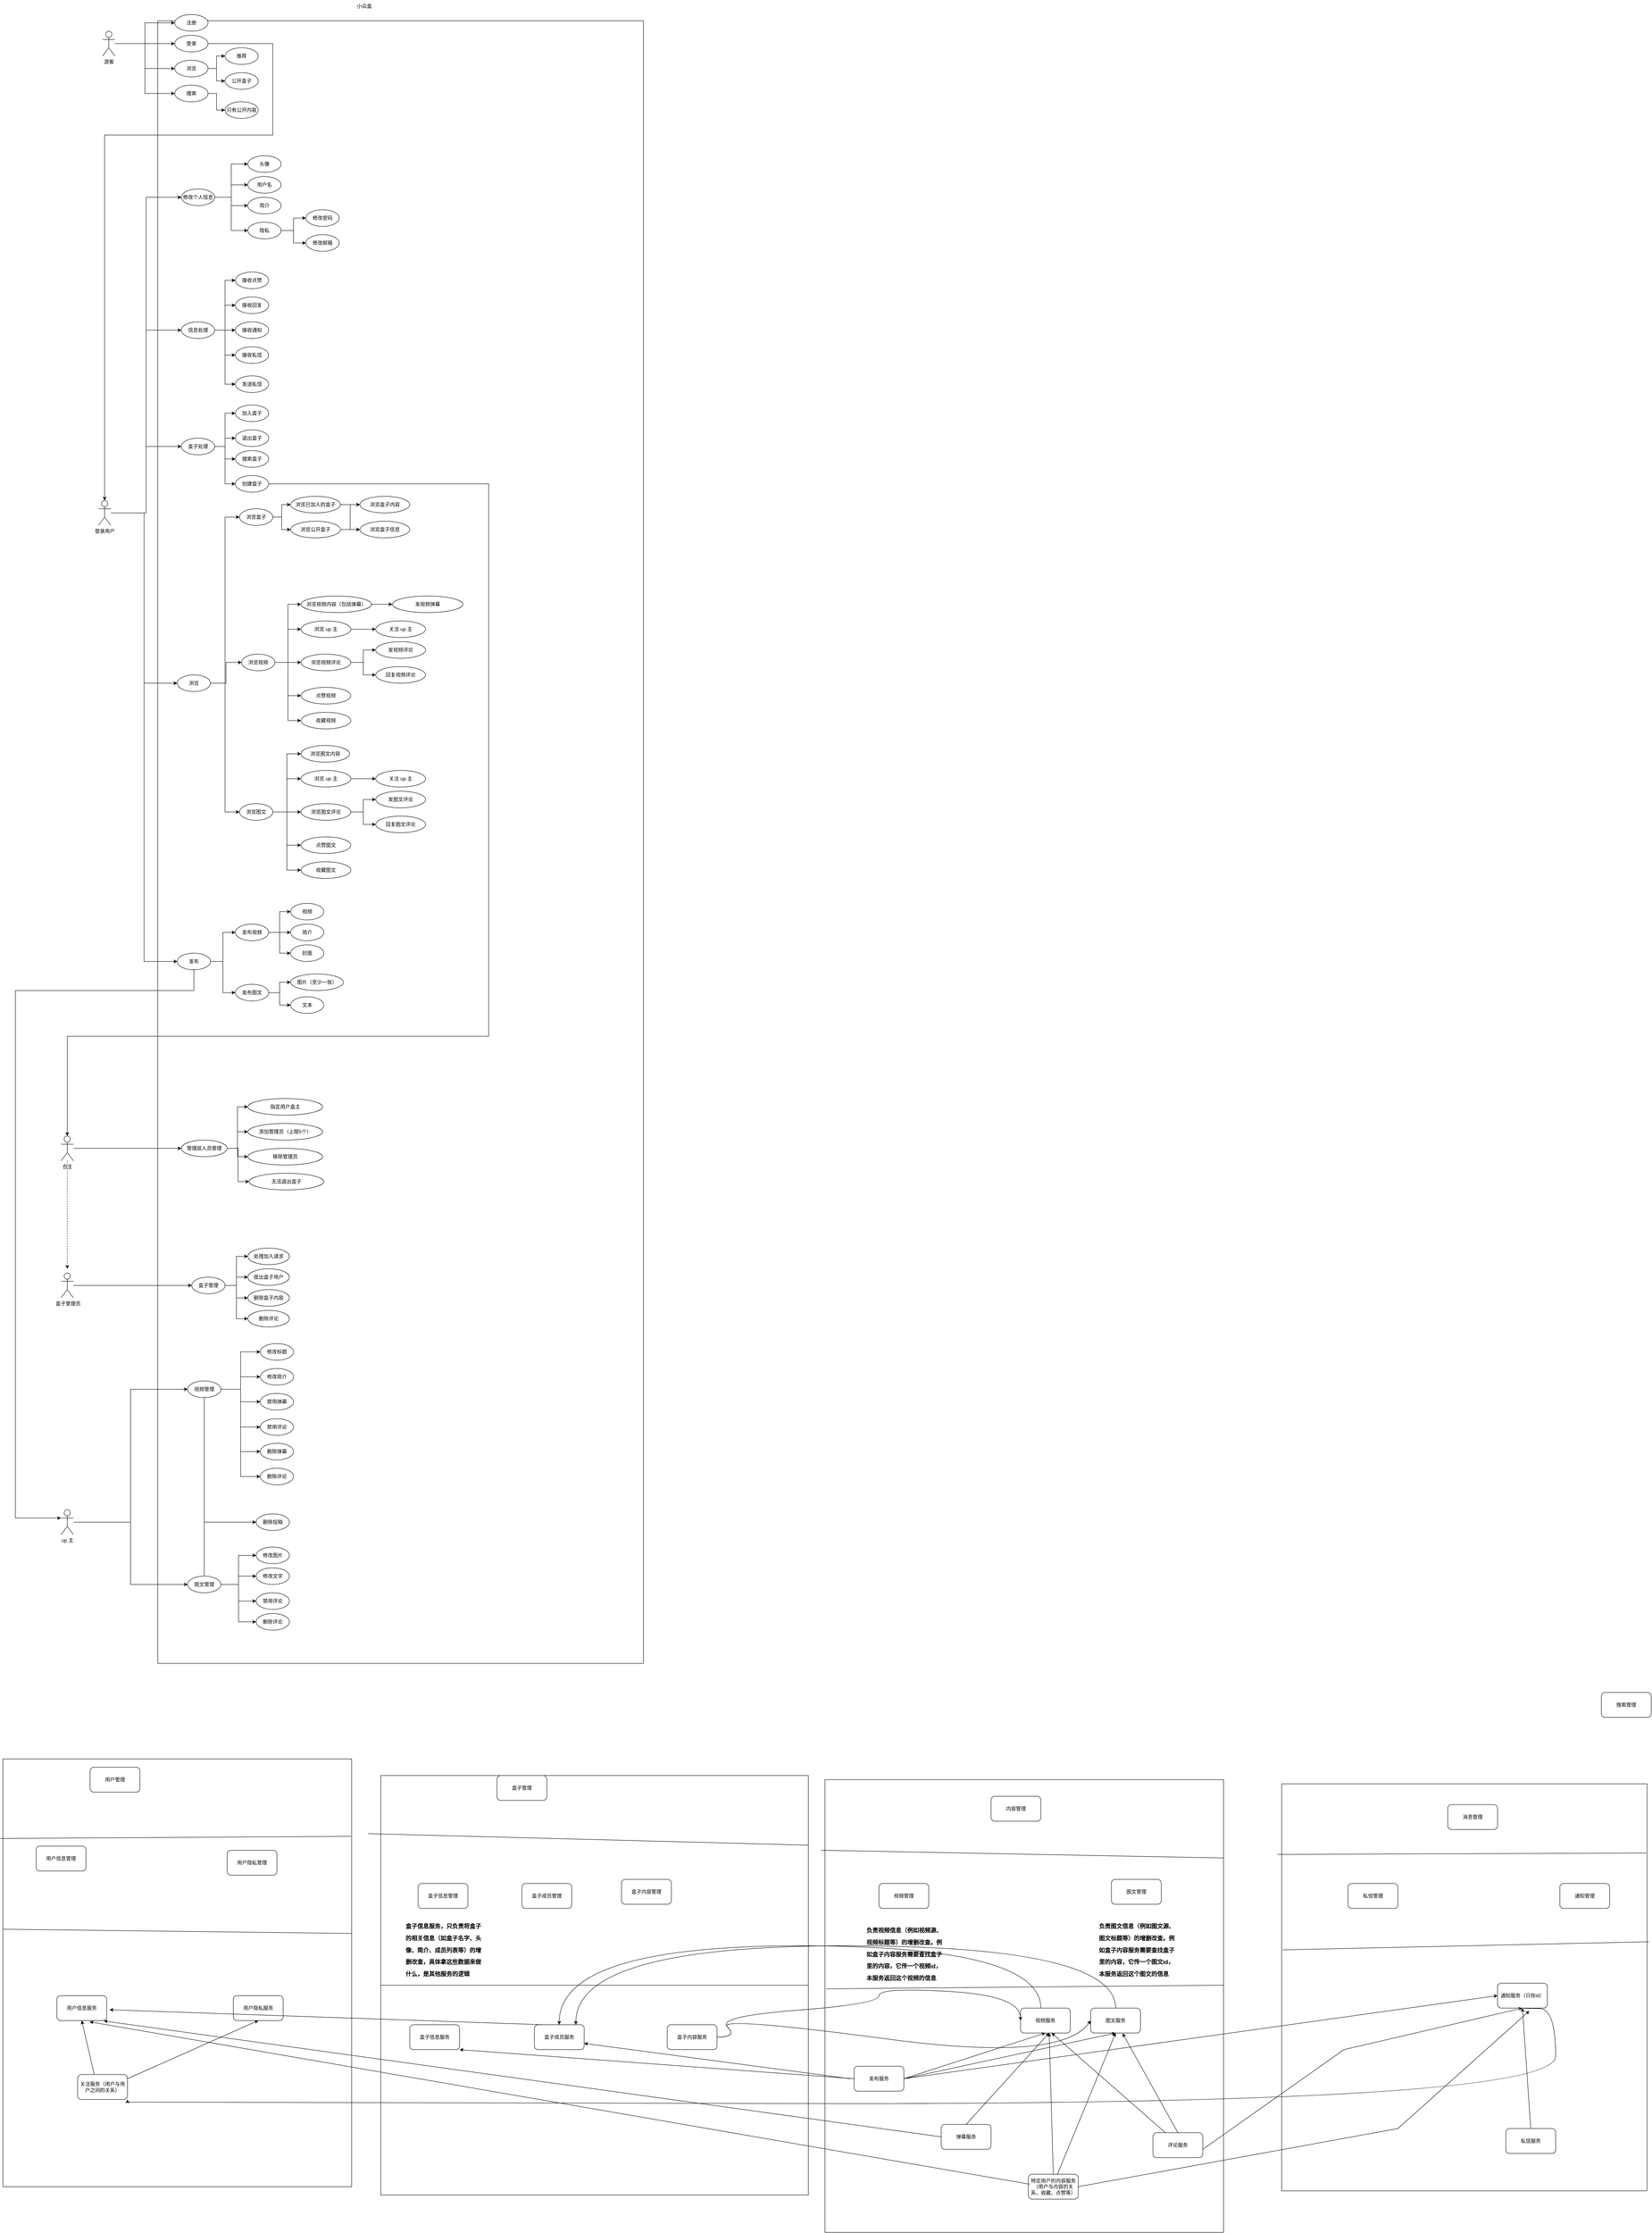 <mxfile version="22.1.16" type="github">
  <diagram name="第 1 页" id="3RsEDRVphUCU1KUQded4">
    <mxGraphModel dx="1583" dy="-9" grid="1" gridSize="10" guides="1" tooltips="1" connect="1" arrows="1" fold="1" page="1" pageScale="1" pageWidth="827" pageHeight="1169" math="0" shadow="0">
      <root>
        <mxCell id="0" />
        <mxCell id="1" parent="0" />
        <mxCell id="8LCQ-YMRFooG1OL2ZLb3-36" value="" style="rounded=0;whiteSpace=wrap;html=1;" vertex="1" parent="1">
          <mxGeometry x="3110" y="6100" width="880" height="980" as="geometry" />
        </mxCell>
        <mxCell id="8LCQ-YMRFooG1OL2ZLb3-30" value="" style="rounded=0;whiteSpace=wrap;html=1;" vertex="1" parent="1">
          <mxGeometry x="2010" y="6090" width="960" height="1090" as="geometry" />
        </mxCell>
        <mxCell id="8LCQ-YMRFooG1OL2ZLb3-22" value="" style="rounded=0;whiteSpace=wrap;html=1;" vertex="1" parent="1">
          <mxGeometry x="940" y="6080" width="1030" height="1010" as="geometry" />
        </mxCell>
        <mxCell id="8LCQ-YMRFooG1OL2ZLb3-14" value="" style="rounded=0;whiteSpace=wrap;html=1;" vertex="1" parent="1">
          <mxGeometry x="30" y="6040" width="840" height="1030" as="geometry" />
        </mxCell>
        <mxCell id="mCTtyqiIR38F8GnHaPFY-1" value="" style="rounded=0;whiteSpace=wrap;html=1;" parent="1" vertex="1">
          <mxGeometry x="403" y="1855" width="1170" height="3955" as="geometry" />
        </mxCell>
        <mxCell id="mCTtyqiIR38F8GnHaPFY-2" value="小众盒" style="text;html=1;align=center;verticalAlign=middle;resizable=0;points=[];autosize=1;strokeColor=none;fillColor=none;" parent="1" vertex="1">
          <mxGeometry x="870" y="1805" width="60" height="30" as="geometry" />
        </mxCell>
        <mxCell id="mCTtyqiIR38F8GnHaPFY-9" style="edgeStyle=orthogonalEdgeStyle;rounded=0;orthogonalLoop=1;jettySize=auto;html=1;entryX=0;entryY=0.5;entryDx=0;entryDy=0;" parent="1" source="mCTtyqiIR38F8GnHaPFY-3" target="mCTtyqiIR38F8GnHaPFY-6" edge="1">
          <mxGeometry relative="1" as="geometry" />
        </mxCell>
        <mxCell id="mCTtyqiIR38F8GnHaPFY-10" style="edgeStyle=orthogonalEdgeStyle;rounded=0;orthogonalLoop=1;jettySize=auto;html=1;entryX=0;entryY=0.5;entryDx=0;entryDy=0;" parent="1" source="mCTtyqiIR38F8GnHaPFY-3" target="mCTtyqiIR38F8GnHaPFY-5" edge="1">
          <mxGeometry relative="1" as="geometry" />
        </mxCell>
        <mxCell id="mCTtyqiIR38F8GnHaPFY-11" style="edgeStyle=orthogonalEdgeStyle;rounded=0;orthogonalLoop=1;jettySize=auto;html=1;entryX=0;entryY=0.5;entryDx=0;entryDy=0;" parent="1" source="mCTtyqiIR38F8GnHaPFY-3" target="mCTtyqiIR38F8GnHaPFY-7" edge="1">
          <mxGeometry relative="1" as="geometry" />
        </mxCell>
        <mxCell id="mCTtyqiIR38F8GnHaPFY-12" style="edgeStyle=orthogonalEdgeStyle;rounded=0;orthogonalLoop=1;jettySize=auto;html=1;entryX=0;entryY=0.5;entryDx=0;entryDy=0;" parent="1" source="mCTtyqiIR38F8GnHaPFY-3" target="mCTtyqiIR38F8GnHaPFY-8" edge="1">
          <mxGeometry relative="1" as="geometry" />
        </mxCell>
        <mxCell id="mCTtyqiIR38F8GnHaPFY-3" value="游客" style="shape=umlActor;verticalLabelPosition=bottom;verticalAlign=top;html=1;outlineConnect=0;" parent="1" vertex="1">
          <mxGeometry x="270" y="1880" width="30" height="60" as="geometry" />
        </mxCell>
        <mxCell id="mCTtyqiIR38F8GnHaPFY-5" value="登录" style="ellipse;whiteSpace=wrap;html=1;" parent="1" vertex="1">
          <mxGeometry x="444" y="1890" width="80" height="40" as="geometry" />
        </mxCell>
        <mxCell id="mCTtyqiIR38F8GnHaPFY-6" value="注册" style="ellipse;whiteSpace=wrap;html=1;" parent="1" vertex="1">
          <mxGeometry x="444" y="1840" width="80" height="40" as="geometry" />
        </mxCell>
        <mxCell id="mCTtyqiIR38F8GnHaPFY-14" style="edgeStyle=orthogonalEdgeStyle;rounded=0;orthogonalLoop=1;jettySize=auto;html=1;entryX=0;entryY=0.5;entryDx=0;entryDy=0;" parent="1" source="mCTtyqiIR38F8GnHaPFY-7" target="mCTtyqiIR38F8GnHaPFY-13" edge="1">
          <mxGeometry relative="1" as="geometry" />
        </mxCell>
        <mxCell id="mCTtyqiIR38F8GnHaPFY-60" style="edgeStyle=orthogonalEdgeStyle;rounded=0;orthogonalLoop=1;jettySize=auto;html=1;entryX=0;entryY=0.5;entryDx=0;entryDy=0;" parent="1" source="mCTtyqiIR38F8GnHaPFY-7" target="mCTtyqiIR38F8GnHaPFY-59" edge="1">
          <mxGeometry relative="1" as="geometry" />
        </mxCell>
        <mxCell id="mCTtyqiIR38F8GnHaPFY-7" value="浏览" style="ellipse;whiteSpace=wrap;html=1;" parent="1" vertex="1">
          <mxGeometry x="444" y="1950" width="80" height="40" as="geometry" />
        </mxCell>
        <mxCell id="mCTtyqiIR38F8GnHaPFY-16" style="edgeStyle=orthogonalEdgeStyle;rounded=0;orthogonalLoop=1;jettySize=auto;html=1;entryX=0;entryY=0.5;entryDx=0;entryDy=0;" parent="1" source="mCTtyqiIR38F8GnHaPFY-8" target="mCTtyqiIR38F8GnHaPFY-15" edge="1">
          <mxGeometry relative="1" as="geometry" />
        </mxCell>
        <mxCell id="mCTtyqiIR38F8GnHaPFY-8" value="搜索" style="ellipse;whiteSpace=wrap;html=1;" parent="1" vertex="1">
          <mxGeometry x="444" y="2010" width="80" height="40" as="geometry" />
        </mxCell>
        <mxCell id="mCTtyqiIR38F8GnHaPFY-13" value="推荐" style="ellipse;whiteSpace=wrap;html=1;" parent="1" vertex="1">
          <mxGeometry x="565" y="1920" width="80" height="40" as="geometry" />
        </mxCell>
        <mxCell id="mCTtyqiIR38F8GnHaPFY-15" value="只有公开内容" style="ellipse;whiteSpace=wrap;html=1;" parent="1" vertex="1">
          <mxGeometry x="565" y="2050" width="80" height="40" as="geometry" />
        </mxCell>
        <mxCell id="mCTtyqiIR38F8GnHaPFY-133" style="edgeStyle=orthogonalEdgeStyle;rounded=0;orthogonalLoop=1;jettySize=auto;html=1;entryX=0;entryY=0.5;entryDx=0;entryDy=0;" parent="1" source="mCTtyqiIR38F8GnHaPFY-17" target="mCTtyqiIR38F8GnHaPFY-19" edge="1">
          <mxGeometry relative="1" as="geometry" />
        </mxCell>
        <mxCell id="mCTtyqiIR38F8GnHaPFY-134" style="edgeStyle=orthogonalEdgeStyle;rounded=0;orthogonalLoop=1;jettySize=auto;html=1;entryX=0;entryY=0.5;entryDx=0;entryDy=0;" parent="1" source="mCTtyqiIR38F8GnHaPFY-17" target="mCTtyqiIR38F8GnHaPFY-21" edge="1">
          <mxGeometry relative="1" as="geometry" />
        </mxCell>
        <mxCell id="mCTtyqiIR38F8GnHaPFY-135" style="edgeStyle=orthogonalEdgeStyle;rounded=0;orthogonalLoop=1;jettySize=auto;html=1;entryX=0;entryY=0.5;entryDx=0;entryDy=0;" parent="1" source="mCTtyqiIR38F8GnHaPFY-17" target="mCTtyqiIR38F8GnHaPFY-22" edge="1">
          <mxGeometry relative="1" as="geometry" />
        </mxCell>
        <mxCell id="mCTtyqiIR38F8GnHaPFY-136" style="edgeStyle=orthogonalEdgeStyle;rounded=0;orthogonalLoop=1;jettySize=auto;html=1;entryX=0;entryY=0.5;entryDx=0;entryDy=0;" parent="1" source="mCTtyqiIR38F8GnHaPFY-17" target="mCTtyqiIR38F8GnHaPFY-18" edge="1">
          <mxGeometry relative="1" as="geometry" />
        </mxCell>
        <mxCell id="mCTtyqiIR38F8GnHaPFY-137" style="edgeStyle=orthogonalEdgeStyle;rounded=0;orthogonalLoop=1;jettySize=auto;html=1;entryX=0;entryY=0.5;entryDx=0;entryDy=0;" parent="1" source="mCTtyqiIR38F8GnHaPFY-17" target="mCTtyqiIR38F8GnHaPFY-116" edge="1">
          <mxGeometry relative="1" as="geometry" />
        </mxCell>
        <mxCell id="mCTtyqiIR38F8GnHaPFY-17" value="登录用户" style="shape=umlActor;verticalLabelPosition=bottom;verticalAlign=top;html=1;outlineConnect=0;" parent="1" vertex="1">
          <mxGeometry x="260" y="3010" width="30" height="60" as="geometry" />
        </mxCell>
        <mxCell id="mCTtyqiIR38F8GnHaPFY-112" style="edgeStyle=orthogonalEdgeStyle;rounded=0;orthogonalLoop=1;jettySize=auto;html=1;entryX=0;entryY=0.5;entryDx=0;entryDy=0;" parent="1" source="mCTtyqiIR38F8GnHaPFY-18" target="mCTtyqiIR38F8GnHaPFY-61" edge="1">
          <mxGeometry relative="1" as="geometry" />
        </mxCell>
        <mxCell id="mCTtyqiIR38F8GnHaPFY-113" style="edgeStyle=orthogonalEdgeStyle;rounded=0;orthogonalLoop=1;jettySize=auto;html=1;entryX=0;entryY=0.5;entryDx=0;entryDy=0;" parent="1" source="mCTtyqiIR38F8GnHaPFY-18" target="mCTtyqiIR38F8GnHaPFY-57" edge="1">
          <mxGeometry relative="1" as="geometry" />
        </mxCell>
        <mxCell id="mCTtyqiIR38F8GnHaPFY-114" style="edgeStyle=orthogonalEdgeStyle;rounded=0;orthogonalLoop=1;jettySize=auto;html=1;entryX=0;entryY=0.5;entryDx=0;entryDy=0;" parent="1" source="mCTtyqiIR38F8GnHaPFY-18" target="mCTtyqiIR38F8GnHaPFY-58" edge="1">
          <mxGeometry relative="1" as="geometry" />
        </mxCell>
        <mxCell id="mCTtyqiIR38F8GnHaPFY-18" value="浏览" style="ellipse;whiteSpace=wrap;html=1;" parent="1" vertex="1">
          <mxGeometry x="450" y="3430" width="80" height="40" as="geometry" />
        </mxCell>
        <mxCell id="mCTtyqiIR38F8GnHaPFY-33" style="edgeStyle=orthogonalEdgeStyle;rounded=0;orthogonalLoop=1;jettySize=auto;html=1;entryX=0;entryY=0.5;entryDx=0;entryDy=0;" parent="1" source="mCTtyqiIR38F8GnHaPFY-19" target="mCTtyqiIR38F8GnHaPFY-25" edge="1">
          <mxGeometry relative="1" as="geometry" />
        </mxCell>
        <mxCell id="mCTtyqiIR38F8GnHaPFY-34" style="edgeStyle=orthogonalEdgeStyle;rounded=0;orthogonalLoop=1;jettySize=auto;html=1;entryX=0;entryY=0.5;entryDx=0;entryDy=0;" parent="1" source="mCTtyqiIR38F8GnHaPFY-19" target="mCTtyqiIR38F8GnHaPFY-26" edge="1">
          <mxGeometry relative="1" as="geometry" />
        </mxCell>
        <mxCell id="mCTtyqiIR38F8GnHaPFY-35" style="edgeStyle=orthogonalEdgeStyle;rounded=0;orthogonalLoop=1;jettySize=auto;html=1;entryX=0;entryY=0.5;entryDx=0;entryDy=0;" parent="1" source="mCTtyqiIR38F8GnHaPFY-19" target="mCTtyqiIR38F8GnHaPFY-27" edge="1">
          <mxGeometry relative="1" as="geometry" />
        </mxCell>
        <mxCell id="mCTtyqiIR38F8GnHaPFY-36" style="edgeStyle=orthogonalEdgeStyle;rounded=0;orthogonalLoop=1;jettySize=auto;html=1;entryX=0;entryY=0.5;entryDx=0;entryDy=0;" parent="1" source="mCTtyqiIR38F8GnHaPFY-19" target="mCTtyqiIR38F8GnHaPFY-30" edge="1">
          <mxGeometry relative="1" as="geometry" />
        </mxCell>
        <mxCell id="mCTtyqiIR38F8GnHaPFY-19" value="修改个人信息" style="ellipse;whiteSpace=wrap;html=1;" parent="1" vertex="1">
          <mxGeometry x="460" y="2260" width="80" height="40" as="geometry" />
        </mxCell>
        <mxCell id="mCTtyqiIR38F8GnHaPFY-44" style="edgeStyle=orthogonalEdgeStyle;rounded=0;orthogonalLoop=1;jettySize=auto;html=1;entryX=0;entryY=0.5;entryDx=0;entryDy=0;" parent="1" source="mCTtyqiIR38F8GnHaPFY-21" target="mCTtyqiIR38F8GnHaPFY-39" edge="1">
          <mxGeometry relative="1" as="geometry" />
        </mxCell>
        <mxCell id="mCTtyqiIR38F8GnHaPFY-45" style="edgeStyle=orthogonalEdgeStyle;rounded=0;orthogonalLoop=1;jettySize=auto;html=1;entryX=0;entryY=0.5;entryDx=0;entryDy=0;" parent="1" source="mCTtyqiIR38F8GnHaPFY-21" target="mCTtyqiIR38F8GnHaPFY-40" edge="1">
          <mxGeometry relative="1" as="geometry" />
        </mxCell>
        <mxCell id="mCTtyqiIR38F8GnHaPFY-46" style="edgeStyle=orthogonalEdgeStyle;rounded=0;orthogonalLoop=1;jettySize=auto;html=1;entryX=0;entryY=0.5;entryDx=0;entryDy=0;" parent="1" source="mCTtyqiIR38F8GnHaPFY-21" target="mCTtyqiIR38F8GnHaPFY-41" edge="1">
          <mxGeometry relative="1" as="geometry" />
        </mxCell>
        <mxCell id="mCTtyqiIR38F8GnHaPFY-47" style="edgeStyle=orthogonalEdgeStyle;rounded=0;orthogonalLoop=1;jettySize=auto;html=1;entryX=0;entryY=0.5;entryDx=0;entryDy=0;" parent="1" source="mCTtyqiIR38F8GnHaPFY-21" target="mCTtyqiIR38F8GnHaPFY-42" edge="1">
          <mxGeometry relative="1" as="geometry" />
        </mxCell>
        <mxCell id="mCTtyqiIR38F8GnHaPFY-48" style="edgeStyle=orthogonalEdgeStyle;rounded=0;orthogonalLoop=1;jettySize=auto;html=1;entryX=0;entryY=0.5;entryDx=0;entryDy=0;" parent="1" source="mCTtyqiIR38F8GnHaPFY-21" target="mCTtyqiIR38F8GnHaPFY-43" edge="1">
          <mxGeometry relative="1" as="geometry" />
        </mxCell>
        <mxCell id="mCTtyqiIR38F8GnHaPFY-21" value="信息处理" style="ellipse;whiteSpace=wrap;html=1;" parent="1" vertex="1">
          <mxGeometry x="460" y="2580" width="80" height="40" as="geometry" />
        </mxCell>
        <mxCell id="mCTtyqiIR38F8GnHaPFY-53" style="edgeStyle=orthogonalEdgeStyle;rounded=0;orthogonalLoop=1;jettySize=auto;html=1;entryX=0;entryY=0.5;entryDx=0;entryDy=0;" parent="1" source="mCTtyqiIR38F8GnHaPFY-22" target="mCTtyqiIR38F8GnHaPFY-49" edge="1">
          <mxGeometry relative="1" as="geometry" />
        </mxCell>
        <mxCell id="mCTtyqiIR38F8GnHaPFY-54" style="edgeStyle=orthogonalEdgeStyle;rounded=0;orthogonalLoop=1;jettySize=auto;html=1;entryX=0;entryY=0.5;entryDx=0;entryDy=0;" parent="1" source="mCTtyqiIR38F8GnHaPFY-22" target="mCTtyqiIR38F8GnHaPFY-50" edge="1">
          <mxGeometry relative="1" as="geometry" />
        </mxCell>
        <mxCell id="mCTtyqiIR38F8GnHaPFY-55" style="edgeStyle=orthogonalEdgeStyle;rounded=0;orthogonalLoop=1;jettySize=auto;html=1;entryX=0;entryY=0.5;entryDx=0;entryDy=0;" parent="1" source="mCTtyqiIR38F8GnHaPFY-22" target="mCTtyqiIR38F8GnHaPFY-51" edge="1">
          <mxGeometry relative="1" as="geometry" />
        </mxCell>
        <mxCell id="mCTtyqiIR38F8GnHaPFY-56" style="edgeStyle=orthogonalEdgeStyle;rounded=0;orthogonalLoop=1;jettySize=auto;html=1;entryX=0;entryY=0.5;entryDx=0;entryDy=0;" parent="1" source="mCTtyqiIR38F8GnHaPFY-22" target="mCTtyqiIR38F8GnHaPFY-52" edge="1">
          <mxGeometry relative="1" as="geometry" />
        </mxCell>
        <mxCell id="mCTtyqiIR38F8GnHaPFY-22" value="盒子处理" style="ellipse;whiteSpace=wrap;html=1;" parent="1" vertex="1">
          <mxGeometry x="460" y="2860" width="80" height="40" as="geometry" />
        </mxCell>
        <mxCell id="mCTtyqiIR38F8GnHaPFY-25" value="头像" style="ellipse;whiteSpace=wrap;html=1;" parent="1" vertex="1">
          <mxGeometry x="620" y="2180" width="80" height="40" as="geometry" />
        </mxCell>
        <mxCell id="mCTtyqiIR38F8GnHaPFY-26" value="用户名" style="ellipse;whiteSpace=wrap;html=1;" parent="1" vertex="1">
          <mxGeometry x="620" y="2230" width="80" height="40" as="geometry" />
        </mxCell>
        <mxCell id="mCTtyqiIR38F8GnHaPFY-27" value="简介" style="ellipse;whiteSpace=wrap;html=1;" parent="1" vertex="1">
          <mxGeometry x="620" y="2280" width="80" height="40" as="geometry" />
        </mxCell>
        <mxCell id="mCTtyqiIR38F8GnHaPFY-28" style="edgeStyle=orthogonalEdgeStyle;rounded=0;orthogonalLoop=1;jettySize=auto;html=1;entryX=0.5;entryY=0;entryDx=0;entryDy=0;entryPerimeter=0;" parent="1" source="mCTtyqiIR38F8GnHaPFY-5" target="mCTtyqiIR38F8GnHaPFY-17" edge="1">
          <mxGeometry relative="1" as="geometry">
            <Array as="points">
              <mxPoint x="680" y="1910" />
              <mxPoint x="680" y="2130" />
              <mxPoint x="275" y="2130" />
            </Array>
          </mxGeometry>
        </mxCell>
        <mxCell id="mCTtyqiIR38F8GnHaPFY-37" style="edgeStyle=orthogonalEdgeStyle;rounded=0;orthogonalLoop=1;jettySize=auto;html=1;entryX=0;entryY=0.5;entryDx=0;entryDy=0;" parent="1" source="mCTtyqiIR38F8GnHaPFY-30" target="mCTtyqiIR38F8GnHaPFY-31" edge="1">
          <mxGeometry relative="1" as="geometry" />
        </mxCell>
        <mxCell id="mCTtyqiIR38F8GnHaPFY-38" style="edgeStyle=orthogonalEdgeStyle;rounded=0;orthogonalLoop=1;jettySize=auto;html=1;entryX=0;entryY=0.5;entryDx=0;entryDy=0;" parent="1" source="mCTtyqiIR38F8GnHaPFY-30" target="mCTtyqiIR38F8GnHaPFY-32" edge="1">
          <mxGeometry relative="1" as="geometry" />
        </mxCell>
        <mxCell id="mCTtyqiIR38F8GnHaPFY-30" value="隐私" style="ellipse;whiteSpace=wrap;html=1;" parent="1" vertex="1">
          <mxGeometry x="620" y="2340" width="80" height="40" as="geometry" />
        </mxCell>
        <mxCell id="mCTtyqiIR38F8GnHaPFY-31" value="修改密码" style="ellipse;whiteSpace=wrap;html=1;" parent="1" vertex="1">
          <mxGeometry x="760" y="2310" width="80" height="40" as="geometry" />
        </mxCell>
        <mxCell id="mCTtyqiIR38F8GnHaPFY-32" value="修改邮箱" style="ellipse;whiteSpace=wrap;html=1;" parent="1" vertex="1">
          <mxGeometry x="760" y="2370" width="80" height="40" as="geometry" />
        </mxCell>
        <mxCell id="mCTtyqiIR38F8GnHaPFY-39" value="接收点赞" style="ellipse;whiteSpace=wrap;html=1;" parent="1" vertex="1">
          <mxGeometry x="590" y="2460" width="80" height="40" as="geometry" />
        </mxCell>
        <mxCell id="mCTtyqiIR38F8GnHaPFY-40" value="接收回复" style="ellipse;whiteSpace=wrap;html=1;" parent="1" vertex="1">
          <mxGeometry x="590" y="2520" width="80" height="40" as="geometry" />
        </mxCell>
        <mxCell id="mCTtyqiIR38F8GnHaPFY-41" value="接收通知" style="ellipse;whiteSpace=wrap;html=1;" parent="1" vertex="1">
          <mxGeometry x="590" y="2580" width="80" height="40" as="geometry" />
        </mxCell>
        <mxCell id="mCTtyqiIR38F8GnHaPFY-42" value="接收私信" style="ellipse;whiteSpace=wrap;html=1;" parent="1" vertex="1">
          <mxGeometry x="590" y="2640" width="80" height="40" as="geometry" />
        </mxCell>
        <mxCell id="mCTtyqiIR38F8GnHaPFY-43" value="发送私信" style="ellipse;whiteSpace=wrap;html=1;" parent="1" vertex="1">
          <mxGeometry x="590" y="2710" width="80" height="40" as="geometry" />
        </mxCell>
        <mxCell id="mCTtyqiIR38F8GnHaPFY-49" value="加入盒子" style="ellipse;whiteSpace=wrap;html=1;" parent="1" vertex="1">
          <mxGeometry x="590" y="2780" width="80" height="40" as="geometry" />
        </mxCell>
        <mxCell id="mCTtyqiIR38F8GnHaPFY-50" value="退出盒子" style="ellipse;whiteSpace=wrap;html=1;" parent="1" vertex="1">
          <mxGeometry x="590" y="2840" width="80" height="40" as="geometry" />
        </mxCell>
        <mxCell id="mCTtyqiIR38F8GnHaPFY-51" value="搜索盒子" style="ellipse;whiteSpace=wrap;html=1;" parent="1" vertex="1">
          <mxGeometry x="590" y="2890" width="80" height="40" as="geometry" />
        </mxCell>
        <mxCell id="mCTtyqiIR38F8GnHaPFY-52" value="创建盒子" style="ellipse;whiteSpace=wrap;html=1;" parent="1" vertex="1">
          <mxGeometry x="590" y="2950" width="80" height="40" as="geometry" />
        </mxCell>
        <mxCell id="mCTtyqiIR38F8GnHaPFY-69" style="edgeStyle=orthogonalEdgeStyle;rounded=0;orthogonalLoop=1;jettySize=auto;html=1;entryX=0;entryY=0.5;entryDx=0;entryDy=0;" parent="1" source="mCTtyqiIR38F8GnHaPFY-57" target="mCTtyqiIR38F8GnHaPFY-66" edge="1">
          <mxGeometry relative="1" as="geometry" />
        </mxCell>
        <mxCell id="mCTtyqiIR38F8GnHaPFY-70" style="edgeStyle=orthogonalEdgeStyle;rounded=0;orthogonalLoop=1;jettySize=auto;html=1;entryX=0;entryY=0.5;entryDx=0;entryDy=0;" parent="1" source="mCTtyqiIR38F8GnHaPFY-57" target="mCTtyqiIR38F8GnHaPFY-67" edge="1">
          <mxGeometry relative="1" as="geometry" />
        </mxCell>
        <mxCell id="mCTtyqiIR38F8GnHaPFY-72" style="edgeStyle=orthogonalEdgeStyle;rounded=0;orthogonalLoop=1;jettySize=auto;html=1;entryX=0;entryY=0.5;entryDx=0;entryDy=0;" parent="1" source="mCTtyqiIR38F8GnHaPFY-57" target="mCTtyqiIR38F8GnHaPFY-68" edge="1">
          <mxGeometry relative="1" as="geometry">
            <Array as="points">
              <mxPoint x="717" y="3400" />
              <mxPoint x="717" y="3400" />
            </Array>
          </mxGeometry>
        </mxCell>
        <mxCell id="mCTtyqiIR38F8GnHaPFY-83" style="edgeStyle=orthogonalEdgeStyle;rounded=0;orthogonalLoop=1;jettySize=auto;html=1;entryX=0;entryY=0.5;entryDx=0;entryDy=0;" parent="1" source="mCTtyqiIR38F8GnHaPFY-57" target="mCTtyqiIR38F8GnHaPFY-81" edge="1">
          <mxGeometry relative="1" as="geometry" />
        </mxCell>
        <mxCell id="mCTtyqiIR38F8GnHaPFY-84" style="edgeStyle=orthogonalEdgeStyle;rounded=0;orthogonalLoop=1;jettySize=auto;html=1;entryX=0;entryY=0.5;entryDx=0;entryDy=0;" parent="1" source="mCTtyqiIR38F8GnHaPFY-57" target="mCTtyqiIR38F8GnHaPFY-82" edge="1">
          <mxGeometry relative="1" as="geometry" />
        </mxCell>
        <mxCell id="mCTtyqiIR38F8GnHaPFY-57" value="浏览视频" style="ellipse;whiteSpace=wrap;html=1;" parent="1" vertex="1">
          <mxGeometry x="605" y="3380" width="80" height="40" as="geometry" />
        </mxCell>
        <mxCell id="mCTtyqiIR38F8GnHaPFY-100" style="edgeStyle=orthogonalEdgeStyle;rounded=0;orthogonalLoop=1;jettySize=auto;html=1;entryX=0;entryY=0.5;entryDx=0;entryDy=0;" parent="1" source="mCTtyqiIR38F8GnHaPFY-58" target="mCTtyqiIR38F8GnHaPFY-88" edge="1">
          <mxGeometry relative="1" as="geometry" />
        </mxCell>
        <mxCell id="mCTtyqiIR38F8GnHaPFY-101" style="edgeStyle=orthogonalEdgeStyle;rounded=0;orthogonalLoop=1;jettySize=auto;html=1;entryX=0;entryY=0.5;entryDx=0;entryDy=0;" parent="1" source="mCTtyqiIR38F8GnHaPFY-58" target="mCTtyqiIR38F8GnHaPFY-90" edge="1">
          <mxGeometry relative="1" as="geometry" />
        </mxCell>
        <mxCell id="mCTtyqiIR38F8GnHaPFY-102" style="edgeStyle=orthogonalEdgeStyle;rounded=0;orthogonalLoop=1;jettySize=auto;html=1;entryX=0;entryY=0.5;entryDx=0;entryDy=0;" parent="1" source="mCTtyqiIR38F8GnHaPFY-58" target="mCTtyqiIR38F8GnHaPFY-93" edge="1">
          <mxGeometry relative="1" as="geometry" />
        </mxCell>
        <mxCell id="mCTtyqiIR38F8GnHaPFY-103" style="edgeStyle=orthogonalEdgeStyle;rounded=0;orthogonalLoop=1;jettySize=auto;html=1;entryX=0;entryY=0.5;entryDx=0;entryDy=0;" parent="1" source="mCTtyqiIR38F8GnHaPFY-58" target="mCTtyqiIR38F8GnHaPFY-98" edge="1">
          <mxGeometry relative="1" as="geometry" />
        </mxCell>
        <mxCell id="mCTtyqiIR38F8GnHaPFY-104" style="edgeStyle=orthogonalEdgeStyle;rounded=0;orthogonalLoop=1;jettySize=auto;html=1;entryX=0;entryY=0.5;entryDx=0;entryDy=0;" parent="1" source="mCTtyqiIR38F8GnHaPFY-58" target="mCTtyqiIR38F8GnHaPFY-99" edge="1">
          <mxGeometry relative="1" as="geometry" />
        </mxCell>
        <mxCell id="mCTtyqiIR38F8GnHaPFY-58" value="浏览图文" style="ellipse;whiteSpace=wrap;html=1;" parent="1" vertex="1">
          <mxGeometry x="600" y="3740" width="80" height="40" as="geometry" />
        </mxCell>
        <mxCell id="mCTtyqiIR38F8GnHaPFY-59" value="公开盒子" style="ellipse;whiteSpace=wrap;html=1;" parent="1" vertex="1">
          <mxGeometry x="565" y="1980" width="80" height="40" as="geometry" />
        </mxCell>
        <mxCell id="mCTtyqiIR38F8GnHaPFY-64" style="edgeStyle=orthogonalEdgeStyle;rounded=0;orthogonalLoop=1;jettySize=auto;html=1;entryX=0;entryY=0.5;entryDx=0;entryDy=0;" parent="1" source="mCTtyqiIR38F8GnHaPFY-61" target="mCTtyqiIR38F8GnHaPFY-62" edge="1">
          <mxGeometry relative="1" as="geometry" />
        </mxCell>
        <mxCell id="mCTtyqiIR38F8GnHaPFY-65" style="edgeStyle=orthogonalEdgeStyle;rounded=0;orthogonalLoop=1;jettySize=auto;html=1;entryX=0;entryY=0.5;entryDx=0;entryDy=0;" parent="1" source="mCTtyqiIR38F8GnHaPFY-61" target="mCTtyqiIR38F8GnHaPFY-63" edge="1">
          <mxGeometry relative="1" as="geometry" />
        </mxCell>
        <mxCell id="mCTtyqiIR38F8GnHaPFY-61" value="浏览盒子" style="ellipse;whiteSpace=wrap;html=1;" parent="1" vertex="1">
          <mxGeometry x="600" y="3030" width="80" height="40" as="geometry" />
        </mxCell>
        <mxCell id="mCTtyqiIR38F8GnHaPFY-108" style="edgeStyle=orthogonalEdgeStyle;rounded=0;orthogonalLoop=1;jettySize=auto;html=1;entryX=0;entryY=0.5;entryDx=0;entryDy=0;" parent="1" source="mCTtyqiIR38F8GnHaPFY-62" target="mCTtyqiIR38F8GnHaPFY-106" edge="1">
          <mxGeometry relative="1" as="geometry" />
        </mxCell>
        <mxCell id="mCTtyqiIR38F8GnHaPFY-109" style="edgeStyle=orthogonalEdgeStyle;rounded=0;orthogonalLoop=1;jettySize=auto;html=1;entryX=0;entryY=0.5;entryDx=0;entryDy=0;" parent="1" source="mCTtyqiIR38F8GnHaPFY-62" target="mCTtyqiIR38F8GnHaPFY-107" edge="1">
          <mxGeometry relative="1" as="geometry" />
        </mxCell>
        <mxCell id="mCTtyqiIR38F8GnHaPFY-62" value="浏览已加入的盒子" style="ellipse;whiteSpace=wrap;html=1;" parent="1" vertex="1">
          <mxGeometry x="723" y="3000" width="120" height="40" as="geometry" />
        </mxCell>
        <mxCell id="mCTtyqiIR38F8GnHaPFY-110" style="edgeStyle=orthogonalEdgeStyle;rounded=0;orthogonalLoop=1;jettySize=auto;html=1;entryX=0;entryY=0.5;entryDx=0;entryDy=0;" parent="1" source="mCTtyqiIR38F8GnHaPFY-63" target="mCTtyqiIR38F8GnHaPFY-106" edge="1">
          <mxGeometry relative="1" as="geometry" />
        </mxCell>
        <mxCell id="mCTtyqiIR38F8GnHaPFY-111" style="edgeStyle=orthogonalEdgeStyle;rounded=0;orthogonalLoop=1;jettySize=auto;html=1;" parent="1" source="mCTtyqiIR38F8GnHaPFY-63" edge="1">
          <mxGeometry relative="1" as="geometry">
            <mxPoint x="890" y="3080" as="targetPoint" />
          </mxGeometry>
        </mxCell>
        <mxCell id="mCTtyqiIR38F8GnHaPFY-63" value="浏览公开盒子" style="ellipse;whiteSpace=wrap;html=1;" parent="1" vertex="1">
          <mxGeometry x="723" y="3060" width="120" height="40" as="geometry" />
        </mxCell>
        <mxCell id="mCTtyqiIR38F8GnHaPFY-74" style="edgeStyle=orthogonalEdgeStyle;rounded=0;orthogonalLoop=1;jettySize=auto;html=1;entryX=0;entryY=0.5;entryDx=0;entryDy=0;" parent="1" source="mCTtyqiIR38F8GnHaPFY-66" target="mCTtyqiIR38F8GnHaPFY-73" edge="1">
          <mxGeometry relative="1" as="geometry" />
        </mxCell>
        <mxCell id="mCTtyqiIR38F8GnHaPFY-66" value="浏览视频内容（包括弹幕）" style="ellipse;whiteSpace=wrap;html=1;" parent="1" vertex="1">
          <mxGeometry x="748" y="3240" width="170" height="40" as="geometry" />
        </mxCell>
        <mxCell id="mCTtyqiIR38F8GnHaPFY-76" style="edgeStyle=orthogonalEdgeStyle;rounded=0;orthogonalLoop=1;jettySize=auto;html=1;entryX=0;entryY=0.5;entryDx=0;entryDy=0;" parent="1" source="mCTtyqiIR38F8GnHaPFY-67" target="mCTtyqiIR38F8GnHaPFY-75" edge="1">
          <mxGeometry relative="1" as="geometry" />
        </mxCell>
        <mxCell id="mCTtyqiIR38F8GnHaPFY-67" value="浏览 up 主" style="ellipse;whiteSpace=wrap;html=1;" parent="1" vertex="1">
          <mxGeometry x="748" y="3300" width="120" height="40" as="geometry" />
        </mxCell>
        <mxCell id="mCTtyqiIR38F8GnHaPFY-79" style="edgeStyle=orthogonalEdgeStyle;rounded=0;orthogonalLoop=1;jettySize=auto;html=1;entryX=0;entryY=0.5;entryDx=0;entryDy=0;" parent="1" source="mCTtyqiIR38F8GnHaPFY-68" target="mCTtyqiIR38F8GnHaPFY-77" edge="1">
          <mxGeometry relative="1" as="geometry" />
        </mxCell>
        <mxCell id="mCTtyqiIR38F8GnHaPFY-80" style="edgeStyle=orthogonalEdgeStyle;rounded=0;orthogonalLoop=1;jettySize=auto;html=1;entryX=0;entryY=0.5;entryDx=0;entryDy=0;" parent="1" source="mCTtyqiIR38F8GnHaPFY-68" target="mCTtyqiIR38F8GnHaPFY-78" edge="1">
          <mxGeometry relative="1" as="geometry" />
        </mxCell>
        <mxCell id="mCTtyqiIR38F8GnHaPFY-68" value="浏览视频评论" style="ellipse;whiteSpace=wrap;html=1;" parent="1" vertex="1">
          <mxGeometry x="748" y="3380" width="120" height="40" as="geometry" />
        </mxCell>
        <mxCell id="mCTtyqiIR38F8GnHaPFY-73" value="发视频弹幕" style="ellipse;whiteSpace=wrap;html=1;" parent="1" vertex="1">
          <mxGeometry x="968" y="3240" width="170" height="40" as="geometry" />
        </mxCell>
        <mxCell id="mCTtyqiIR38F8GnHaPFY-75" value="关注 up 主" style="ellipse;whiteSpace=wrap;html=1;" parent="1" vertex="1">
          <mxGeometry x="928" y="3300" width="120" height="40" as="geometry" />
        </mxCell>
        <mxCell id="mCTtyqiIR38F8GnHaPFY-77" value="发视频评论" style="ellipse;whiteSpace=wrap;html=1;" parent="1" vertex="1">
          <mxGeometry x="928" y="3350" width="120" height="40" as="geometry" />
        </mxCell>
        <mxCell id="mCTtyqiIR38F8GnHaPFY-78" value="回复视频评论" style="ellipse;whiteSpace=wrap;html=1;" parent="1" vertex="1">
          <mxGeometry x="928" y="3410" width="120" height="40" as="geometry" />
        </mxCell>
        <mxCell id="mCTtyqiIR38F8GnHaPFY-81" value="点赞视频" style="ellipse;whiteSpace=wrap;html=1;" parent="1" vertex="1">
          <mxGeometry x="748" y="3460" width="120" height="40" as="geometry" />
        </mxCell>
        <mxCell id="mCTtyqiIR38F8GnHaPFY-82" value="收藏视频" style="ellipse;whiteSpace=wrap;html=1;" parent="1" vertex="1">
          <mxGeometry x="748" y="3520" width="120" height="40" as="geometry" />
        </mxCell>
        <mxCell id="mCTtyqiIR38F8GnHaPFY-88" value="浏览图文内容" style="ellipse;whiteSpace=wrap;html=1;" parent="1" vertex="1">
          <mxGeometry x="748" y="3600" width="117" height="40" as="geometry" />
        </mxCell>
        <mxCell id="mCTtyqiIR38F8GnHaPFY-89" style="edgeStyle=orthogonalEdgeStyle;rounded=0;orthogonalLoop=1;jettySize=auto;html=1;entryX=0;entryY=0.5;entryDx=0;entryDy=0;" parent="1" source="mCTtyqiIR38F8GnHaPFY-90" target="mCTtyqiIR38F8GnHaPFY-95" edge="1">
          <mxGeometry relative="1" as="geometry" />
        </mxCell>
        <mxCell id="mCTtyqiIR38F8GnHaPFY-90" value="浏览 up 主" style="ellipse;whiteSpace=wrap;html=1;" parent="1" vertex="1">
          <mxGeometry x="748" y="3660" width="120" height="40" as="geometry" />
        </mxCell>
        <mxCell id="mCTtyqiIR38F8GnHaPFY-91" style="edgeStyle=orthogonalEdgeStyle;rounded=0;orthogonalLoop=1;jettySize=auto;html=1;entryX=0;entryY=0.5;entryDx=0;entryDy=0;" parent="1" source="mCTtyqiIR38F8GnHaPFY-93" target="mCTtyqiIR38F8GnHaPFY-96" edge="1">
          <mxGeometry relative="1" as="geometry" />
        </mxCell>
        <mxCell id="mCTtyqiIR38F8GnHaPFY-92" style="edgeStyle=orthogonalEdgeStyle;rounded=0;orthogonalLoop=1;jettySize=auto;html=1;entryX=0;entryY=0.5;entryDx=0;entryDy=0;" parent="1" source="mCTtyqiIR38F8GnHaPFY-93" target="mCTtyqiIR38F8GnHaPFY-97" edge="1">
          <mxGeometry relative="1" as="geometry" />
        </mxCell>
        <mxCell id="mCTtyqiIR38F8GnHaPFY-93" value="浏览图文评论" style="ellipse;whiteSpace=wrap;html=1;" parent="1" vertex="1">
          <mxGeometry x="748" y="3740" width="120" height="40" as="geometry" />
        </mxCell>
        <mxCell id="mCTtyqiIR38F8GnHaPFY-95" value="关注 up 主" style="ellipse;whiteSpace=wrap;html=1;" parent="1" vertex="1">
          <mxGeometry x="928" y="3660" width="120" height="40" as="geometry" />
        </mxCell>
        <mxCell id="mCTtyqiIR38F8GnHaPFY-96" value="发图文评论" style="ellipse;whiteSpace=wrap;html=1;" parent="1" vertex="1">
          <mxGeometry x="928" y="3710" width="120" height="40" as="geometry" />
        </mxCell>
        <mxCell id="mCTtyqiIR38F8GnHaPFY-97" value="回复图文评论" style="ellipse;whiteSpace=wrap;html=1;" parent="1" vertex="1">
          <mxGeometry x="928" y="3770" width="120" height="40" as="geometry" />
        </mxCell>
        <mxCell id="mCTtyqiIR38F8GnHaPFY-98" value="点赞图文" style="ellipse;whiteSpace=wrap;html=1;" parent="1" vertex="1">
          <mxGeometry x="748" y="3820" width="120" height="40" as="geometry" />
        </mxCell>
        <mxCell id="mCTtyqiIR38F8GnHaPFY-99" value="收藏图文" style="ellipse;whiteSpace=wrap;html=1;" parent="1" vertex="1">
          <mxGeometry x="748" y="3880" width="120" height="40" as="geometry" />
        </mxCell>
        <mxCell id="mCTtyqiIR38F8GnHaPFY-106" value="浏览盒子内容" style="ellipse;whiteSpace=wrap;html=1;" parent="1" vertex="1">
          <mxGeometry x="890" y="3000" width="120" height="40" as="geometry" />
        </mxCell>
        <mxCell id="mCTtyqiIR38F8GnHaPFY-107" value="浏览盒子信息" style="ellipse;whiteSpace=wrap;html=1;" parent="1" vertex="1">
          <mxGeometry x="890" y="3060" width="120" height="40" as="geometry" />
        </mxCell>
        <mxCell id="mCTtyqiIR38F8GnHaPFY-119" style="edgeStyle=orthogonalEdgeStyle;rounded=0;orthogonalLoop=1;jettySize=auto;html=1;entryX=0;entryY=0.5;entryDx=0;entryDy=0;" parent="1" source="mCTtyqiIR38F8GnHaPFY-116" target="mCTtyqiIR38F8GnHaPFY-117" edge="1">
          <mxGeometry relative="1" as="geometry" />
        </mxCell>
        <mxCell id="mCTtyqiIR38F8GnHaPFY-120" style="edgeStyle=orthogonalEdgeStyle;rounded=0;orthogonalLoop=1;jettySize=auto;html=1;entryX=0;entryY=0.5;entryDx=0;entryDy=0;" parent="1" source="mCTtyqiIR38F8GnHaPFY-116" target="mCTtyqiIR38F8GnHaPFY-118" edge="1">
          <mxGeometry relative="1" as="geometry" />
        </mxCell>
        <mxCell id="mCTtyqiIR38F8GnHaPFY-116" value="发布" style="ellipse;whiteSpace=wrap;html=1;" parent="1" vertex="1">
          <mxGeometry x="450" y="4100" width="80" height="40" as="geometry" />
        </mxCell>
        <mxCell id="mCTtyqiIR38F8GnHaPFY-122" style="edgeStyle=orthogonalEdgeStyle;rounded=0;orthogonalLoop=1;jettySize=auto;html=1;entryX=0;entryY=0.5;entryDx=0;entryDy=0;" parent="1" source="mCTtyqiIR38F8GnHaPFY-117" target="mCTtyqiIR38F8GnHaPFY-121" edge="1">
          <mxGeometry relative="1" as="geometry" />
        </mxCell>
        <mxCell id="mCTtyqiIR38F8GnHaPFY-125" style="edgeStyle=orthogonalEdgeStyle;rounded=0;orthogonalLoop=1;jettySize=auto;html=1;entryX=0;entryY=0.5;entryDx=0;entryDy=0;" parent="1" source="mCTtyqiIR38F8GnHaPFY-117" target="mCTtyqiIR38F8GnHaPFY-123" edge="1">
          <mxGeometry relative="1" as="geometry" />
        </mxCell>
        <mxCell id="mCTtyqiIR38F8GnHaPFY-126" style="edgeStyle=orthogonalEdgeStyle;rounded=0;orthogonalLoop=1;jettySize=auto;html=1;entryX=0;entryY=0.5;entryDx=0;entryDy=0;" parent="1" source="mCTtyqiIR38F8GnHaPFY-117" target="mCTtyqiIR38F8GnHaPFY-124" edge="1">
          <mxGeometry relative="1" as="geometry" />
        </mxCell>
        <mxCell id="mCTtyqiIR38F8GnHaPFY-117" value="发布视频" style="ellipse;whiteSpace=wrap;html=1;" parent="1" vertex="1">
          <mxGeometry x="590" y="4030" width="80" height="40" as="geometry" />
        </mxCell>
        <mxCell id="mCTtyqiIR38F8GnHaPFY-129" style="edgeStyle=orthogonalEdgeStyle;rounded=0;orthogonalLoop=1;jettySize=auto;html=1;entryX=0;entryY=0.5;entryDx=0;entryDy=0;" parent="1" source="mCTtyqiIR38F8GnHaPFY-118" target="mCTtyqiIR38F8GnHaPFY-127" edge="1">
          <mxGeometry relative="1" as="geometry" />
        </mxCell>
        <mxCell id="mCTtyqiIR38F8GnHaPFY-130" style="edgeStyle=orthogonalEdgeStyle;rounded=0;orthogonalLoop=1;jettySize=auto;html=1;entryX=0;entryY=0.5;entryDx=0;entryDy=0;" parent="1" source="mCTtyqiIR38F8GnHaPFY-118" target="mCTtyqiIR38F8GnHaPFY-128" edge="1">
          <mxGeometry relative="1" as="geometry" />
        </mxCell>
        <mxCell id="mCTtyqiIR38F8GnHaPFY-118" value="发布图文" style="ellipse;whiteSpace=wrap;html=1;" parent="1" vertex="1">
          <mxGeometry x="590" y="4175" width="80" height="40" as="geometry" />
        </mxCell>
        <mxCell id="mCTtyqiIR38F8GnHaPFY-121" value="视频" style="ellipse;whiteSpace=wrap;html=1;" parent="1" vertex="1">
          <mxGeometry x="723" y="3980" width="80" height="40" as="geometry" />
        </mxCell>
        <mxCell id="mCTtyqiIR38F8GnHaPFY-123" value="简介" style="ellipse;whiteSpace=wrap;html=1;" parent="1" vertex="1">
          <mxGeometry x="723" y="4030" width="80" height="40" as="geometry" />
        </mxCell>
        <mxCell id="mCTtyqiIR38F8GnHaPFY-124" value="封面" style="ellipse;whiteSpace=wrap;html=1;" parent="1" vertex="1">
          <mxGeometry x="723" y="4080" width="80" height="40" as="geometry" />
        </mxCell>
        <mxCell id="mCTtyqiIR38F8GnHaPFY-127" value="图片（至少一张）" style="ellipse;whiteSpace=wrap;html=1;" parent="1" vertex="1">
          <mxGeometry x="723" y="4150" width="127" height="40" as="geometry" />
        </mxCell>
        <mxCell id="mCTtyqiIR38F8GnHaPFY-128" value="文本" style="ellipse;whiteSpace=wrap;html=1;" parent="1" vertex="1">
          <mxGeometry x="723" y="4205" width="80" height="40" as="geometry" />
        </mxCell>
        <mxCell id="mCTtyqiIR38F8GnHaPFY-146" style="edgeStyle=orthogonalEdgeStyle;rounded=0;orthogonalLoop=1;jettySize=auto;html=1;entryX=0;entryY=0.5;entryDx=0;entryDy=0;" parent="1" source="mCTtyqiIR38F8GnHaPFY-138" target="mCTtyqiIR38F8GnHaPFY-144" edge="1">
          <mxGeometry relative="1" as="geometry" />
        </mxCell>
        <mxCell id="mCTtyqiIR38F8GnHaPFY-151" style="edgeStyle=orthogonalEdgeStyle;rounded=0;orthogonalLoop=1;jettySize=auto;html=1;dashed=1;" parent="1" source="mCTtyqiIR38F8GnHaPFY-138" edge="1">
          <mxGeometry relative="1" as="geometry">
            <mxPoint x="185" y="4860" as="targetPoint" />
          </mxGeometry>
        </mxCell>
        <mxCell id="mCTtyqiIR38F8GnHaPFY-138" value="合主" style="shape=umlActor;verticalLabelPosition=bottom;verticalAlign=top;html=1;outlineConnect=0;" parent="1" vertex="1">
          <mxGeometry x="170" y="4540" width="30" height="60" as="geometry" />
        </mxCell>
        <mxCell id="mCTtyqiIR38F8GnHaPFY-150" style="edgeStyle=orthogonalEdgeStyle;rounded=0;orthogonalLoop=1;jettySize=auto;html=1;entryX=0;entryY=0.5;entryDx=0;entryDy=0;" parent="1" source="mCTtyqiIR38F8GnHaPFY-141" target="mCTtyqiIR38F8GnHaPFY-145" edge="1">
          <mxGeometry relative="1" as="geometry" />
        </mxCell>
        <mxCell id="mCTtyqiIR38F8GnHaPFY-141" value="&amp;nbsp;盒子管理员" style="shape=umlActor;verticalLabelPosition=bottom;verticalAlign=top;html=1;outlineConnect=0;" parent="1" vertex="1">
          <mxGeometry x="170" y="4870" width="30" height="60" as="geometry" />
        </mxCell>
        <mxCell id="mCTtyqiIR38F8GnHaPFY-143" style="edgeStyle=orthogonalEdgeStyle;rounded=0;orthogonalLoop=1;jettySize=auto;html=1;entryX=0.5;entryY=0;entryDx=0;entryDy=0;entryPerimeter=0;" parent="1" source="mCTtyqiIR38F8GnHaPFY-52" target="mCTtyqiIR38F8GnHaPFY-138" edge="1">
          <mxGeometry relative="1" as="geometry">
            <Array as="points">
              <mxPoint x="1200" y="2970" />
              <mxPoint x="1200" y="4300" />
              <mxPoint x="185" y="4300" />
            </Array>
          </mxGeometry>
        </mxCell>
        <mxCell id="mCTtyqiIR38F8GnHaPFY-163" style="edgeStyle=orthogonalEdgeStyle;rounded=0;orthogonalLoop=1;jettySize=auto;html=1;entryX=0;entryY=0.5;entryDx=0;entryDy=0;" parent="1" source="mCTtyqiIR38F8GnHaPFY-144" target="mCTtyqiIR38F8GnHaPFY-149" edge="1">
          <mxGeometry relative="1" as="geometry" />
        </mxCell>
        <mxCell id="mCTtyqiIR38F8GnHaPFY-164" style="edgeStyle=orthogonalEdgeStyle;rounded=0;orthogonalLoop=1;jettySize=auto;html=1;" parent="1" source="mCTtyqiIR38F8GnHaPFY-144" target="mCTtyqiIR38F8GnHaPFY-160" edge="1">
          <mxGeometry relative="1" as="geometry" />
        </mxCell>
        <mxCell id="mCTtyqiIR38F8GnHaPFY-165" style="edgeStyle=orthogonalEdgeStyle;rounded=0;orthogonalLoop=1;jettySize=auto;html=1;entryX=0;entryY=0.5;entryDx=0;entryDy=0;" parent="1" source="mCTtyqiIR38F8GnHaPFY-144" target="mCTtyqiIR38F8GnHaPFY-161" edge="1">
          <mxGeometry relative="1" as="geometry" />
        </mxCell>
        <mxCell id="mCTtyqiIR38F8GnHaPFY-166" style="edgeStyle=orthogonalEdgeStyle;rounded=0;orthogonalLoop=1;jettySize=auto;html=1;entryX=0;entryY=0.5;entryDx=0;entryDy=0;" parent="1" source="mCTtyqiIR38F8GnHaPFY-144" target="mCTtyqiIR38F8GnHaPFY-162" edge="1">
          <mxGeometry relative="1" as="geometry" />
        </mxCell>
        <mxCell id="mCTtyqiIR38F8GnHaPFY-144" value="管理层人员管理" style="ellipse;whiteSpace=wrap;html=1;" parent="1" vertex="1">
          <mxGeometry x="460" y="4550" width="110" height="40" as="geometry" />
        </mxCell>
        <mxCell id="mCTtyqiIR38F8GnHaPFY-156" style="edgeStyle=orthogonalEdgeStyle;rounded=0;orthogonalLoop=1;jettySize=auto;html=1;entryX=0;entryY=0.5;entryDx=0;entryDy=0;" parent="1" source="mCTtyqiIR38F8GnHaPFY-145" target="mCTtyqiIR38F8GnHaPFY-152" edge="1">
          <mxGeometry relative="1" as="geometry" />
        </mxCell>
        <mxCell id="mCTtyqiIR38F8GnHaPFY-157" style="edgeStyle=orthogonalEdgeStyle;rounded=0;orthogonalLoop=1;jettySize=auto;html=1;entryX=0;entryY=0.5;entryDx=0;entryDy=0;" parent="1" source="mCTtyqiIR38F8GnHaPFY-145" target="mCTtyqiIR38F8GnHaPFY-155" edge="1">
          <mxGeometry relative="1" as="geometry" />
        </mxCell>
        <mxCell id="mCTtyqiIR38F8GnHaPFY-158" style="edgeStyle=orthogonalEdgeStyle;rounded=0;orthogonalLoop=1;jettySize=auto;html=1;" parent="1" source="mCTtyqiIR38F8GnHaPFY-145" target="mCTtyqiIR38F8GnHaPFY-153" edge="1">
          <mxGeometry relative="1" as="geometry" />
        </mxCell>
        <mxCell id="mCTtyqiIR38F8GnHaPFY-159" style="edgeStyle=orthogonalEdgeStyle;rounded=0;orthogonalLoop=1;jettySize=auto;html=1;entryX=0;entryY=0.5;entryDx=0;entryDy=0;" parent="1" source="mCTtyqiIR38F8GnHaPFY-145" target="mCTtyqiIR38F8GnHaPFY-154" edge="1">
          <mxGeometry relative="1" as="geometry" />
        </mxCell>
        <mxCell id="mCTtyqiIR38F8GnHaPFY-145" value="盒子管理" style="ellipse;whiteSpace=wrap;html=1;" parent="1" vertex="1">
          <mxGeometry x="485" y="4880" width="80" height="40" as="geometry" />
        </mxCell>
        <mxCell id="mCTtyqiIR38F8GnHaPFY-149" value="指定用户盒主" style="ellipse;whiteSpace=wrap;html=1;" parent="1" vertex="1">
          <mxGeometry x="620" y="4450" width="180" height="40" as="geometry" />
        </mxCell>
        <mxCell id="mCTtyqiIR38F8GnHaPFY-152" value="处理加入请求" style="ellipse;whiteSpace=wrap;html=1;" parent="1" vertex="1">
          <mxGeometry x="620" y="4810" width="100" height="40" as="geometry" />
        </mxCell>
        <mxCell id="mCTtyqiIR38F8GnHaPFY-153" value="删除盒子内容" style="ellipse;whiteSpace=wrap;html=1;" parent="1" vertex="1">
          <mxGeometry x="620" y="4910" width="100" height="40" as="geometry" />
        </mxCell>
        <mxCell id="mCTtyqiIR38F8GnHaPFY-154" value="删除评论" style="ellipse;whiteSpace=wrap;html=1;" parent="1" vertex="1">
          <mxGeometry x="620" y="4960" width="100" height="40" as="geometry" />
        </mxCell>
        <mxCell id="mCTtyqiIR38F8GnHaPFY-155" value="提出盒子用户" style="ellipse;whiteSpace=wrap;html=1;" parent="1" vertex="1">
          <mxGeometry x="620" y="4860" width="100" height="40" as="geometry" />
        </mxCell>
        <mxCell id="mCTtyqiIR38F8GnHaPFY-160" value="添加管理员（上限5个）" style="ellipse;whiteSpace=wrap;html=1;" parent="1" vertex="1">
          <mxGeometry x="620" y="4510" width="180" height="40" as="geometry" />
        </mxCell>
        <mxCell id="mCTtyqiIR38F8GnHaPFY-161" value="移除管理员" style="ellipse;whiteSpace=wrap;html=1;" parent="1" vertex="1">
          <mxGeometry x="620" y="4570" width="180" height="40" as="geometry" />
        </mxCell>
        <mxCell id="mCTtyqiIR38F8GnHaPFY-162" value="无法退出盒子" style="ellipse;whiteSpace=wrap;html=1;" parent="1" vertex="1">
          <mxGeometry x="623" y="4630" width="180" height="40" as="geometry" />
        </mxCell>
        <mxCell id="mCTtyqiIR38F8GnHaPFY-178" style="edgeStyle=orthogonalEdgeStyle;rounded=0;orthogonalLoop=1;jettySize=auto;html=1;entryX=0;entryY=0.5;entryDx=0;entryDy=0;" parent="1" source="mCTtyqiIR38F8GnHaPFY-167" target="mCTtyqiIR38F8GnHaPFY-170" edge="1">
          <mxGeometry relative="1" as="geometry" />
        </mxCell>
        <mxCell id="mCTtyqiIR38F8GnHaPFY-179" style="edgeStyle=orthogonalEdgeStyle;rounded=0;orthogonalLoop=1;jettySize=auto;html=1;entryX=0;entryY=0.5;entryDx=0;entryDy=0;" parent="1" source="mCTtyqiIR38F8GnHaPFY-167" target="mCTtyqiIR38F8GnHaPFY-171" edge="1">
          <mxGeometry relative="1" as="geometry" />
        </mxCell>
        <mxCell id="mCTtyqiIR38F8GnHaPFY-167" value="up 主" style="shape=umlActor;verticalLabelPosition=bottom;verticalAlign=top;html=1;outlineConnect=0;" parent="1" vertex="1">
          <mxGeometry x="170" y="5440" width="30" height="60" as="geometry" />
        </mxCell>
        <mxCell id="mCTtyqiIR38F8GnHaPFY-168" style="edgeStyle=orthogonalEdgeStyle;rounded=0;orthogonalLoop=1;jettySize=auto;html=1;entryX=0;entryY=0.333;entryDx=0;entryDy=0;entryPerimeter=0;" parent="1" source="mCTtyqiIR38F8GnHaPFY-116" target="mCTtyqiIR38F8GnHaPFY-167" edge="1">
          <mxGeometry relative="1" as="geometry">
            <mxPoint x="110" y="5160" as="targetPoint" />
            <Array as="points">
              <mxPoint x="490" y="4190" />
              <mxPoint x="60" y="4190" />
              <mxPoint x="60" y="5460" />
            </Array>
          </mxGeometry>
        </mxCell>
        <mxCell id="mCTtyqiIR38F8GnHaPFY-176" style="edgeStyle=orthogonalEdgeStyle;rounded=0;orthogonalLoop=1;jettySize=auto;html=1;entryX=0;entryY=0.5;entryDx=0;entryDy=0;" parent="1" source="mCTtyqiIR38F8GnHaPFY-170" target="mCTtyqiIR38F8GnHaPFY-172" edge="1">
          <mxGeometry relative="1" as="geometry">
            <Array as="points">
              <mxPoint x="515" y="5470" />
            </Array>
          </mxGeometry>
        </mxCell>
        <mxCell id="mCTtyqiIR38F8GnHaPFY-186" style="edgeStyle=orthogonalEdgeStyle;rounded=0;orthogonalLoop=1;jettySize=auto;html=1;entryX=0;entryY=0.5;entryDx=0;entryDy=0;" parent="1" source="mCTtyqiIR38F8GnHaPFY-170" target="mCTtyqiIR38F8GnHaPFY-181" edge="1">
          <mxGeometry relative="1" as="geometry" />
        </mxCell>
        <mxCell id="mCTtyqiIR38F8GnHaPFY-187" style="edgeStyle=orthogonalEdgeStyle;rounded=0;orthogonalLoop=1;jettySize=auto;html=1;entryX=0;entryY=0.5;entryDx=0;entryDy=0;" parent="1" source="mCTtyqiIR38F8GnHaPFY-170" target="mCTtyqiIR38F8GnHaPFY-180" edge="1">
          <mxGeometry relative="1" as="geometry" />
        </mxCell>
        <mxCell id="mCTtyqiIR38F8GnHaPFY-188" style="edgeStyle=orthogonalEdgeStyle;rounded=0;orthogonalLoop=1;jettySize=auto;html=1;entryX=0;entryY=0.5;entryDx=0;entryDy=0;" parent="1" source="mCTtyqiIR38F8GnHaPFY-170" target="mCTtyqiIR38F8GnHaPFY-182" edge="1">
          <mxGeometry relative="1" as="geometry" />
        </mxCell>
        <mxCell id="mCTtyqiIR38F8GnHaPFY-189" style="edgeStyle=orthogonalEdgeStyle;rounded=0;orthogonalLoop=1;jettySize=auto;html=1;entryX=0;entryY=0.5;entryDx=0;entryDy=0;" parent="1" source="mCTtyqiIR38F8GnHaPFY-170" target="mCTtyqiIR38F8GnHaPFY-183" edge="1">
          <mxGeometry relative="1" as="geometry" />
        </mxCell>
        <mxCell id="mCTtyqiIR38F8GnHaPFY-190" style="edgeStyle=orthogonalEdgeStyle;rounded=0;orthogonalLoop=1;jettySize=auto;html=1;entryX=0;entryY=0.5;entryDx=0;entryDy=0;" parent="1" source="mCTtyqiIR38F8GnHaPFY-170" target="mCTtyqiIR38F8GnHaPFY-184" edge="1">
          <mxGeometry relative="1" as="geometry" />
        </mxCell>
        <mxCell id="mCTtyqiIR38F8GnHaPFY-191" style="edgeStyle=orthogonalEdgeStyle;rounded=0;orthogonalLoop=1;jettySize=auto;html=1;entryX=0;entryY=0.5;entryDx=0;entryDy=0;" parent="1" source="mCTtyqiIR38F8GnHaPFY-170" target="mCTtyqiIR38F8GnHaPFY-185" edge="1">
          <mxGeometry relative="1" as="geometry" />
        </mxCell>
        <mxCell id="mCTtyqiIR38F8GnHaPFY-170" value="视频管理" style="ellipse;whiteSpace=wrap;html=1;" parent="1" vertex="1">
          <mxGeometry x="475" y="5130" width="80" height="40" as="geometry" />
        </mxCell>
        <mxCell id="mCTtyqiIR38F8GnHaPFY-177" style="edgeStyle=orthogonalEdgeStyle;rounded=0;orthogonalLoop=1;jettySize=auto;html=1;entryX=0;entryY=0.5;entryDx=0;entryDy=0;" parent="1" source="mCTtyqiIR38F8GnHaPFY-171" target="mCTtyqiIR38F8GnHaPFY-172" edge="1">
          <mxGeometry relative="1" as="geometry">
            <Array as="points">
              <mxPoint x="515" y="5470" />
            </Array>
          </mxGeometry>
        </mxCell>
        <mxCell id="mCTtyqiIR38F8GnHaPFY-196" style="edgeStyle=orthogonalEdgeStyle;rounded=0;orthogonalLoop=1;jettySize=auto;html=1;entryX=0;entryY=0.5;entryDx=0;entryDy=0;" parent="1" source="mCTtyqiIR38F8GnHaPFY-171" target="mCTtyqiIR38F8GnHaPFY-192" edge="1">
          <mxGeometry relative="1" as="geometry" />
        </mxCell>
        <mxCell id="mCTtyqiIR38F8GnHaPFY-197" style="edgeStyle=orthogonalEdgeStyle;rounded=0;orthogonalLoop=1;jettySize=auto;html=1;entryX=0;entryY=0.5;entryDx=0;entryDy=0;" parent="1" source="mCTtyqiIR38F8GnHaPFY-171" target="mCTtyqiIR38F8GnHaPFY-193" edge="1">
          <mxGeometry relative="1" as="geometry" />
        </mxCell>
        <mxCell id="mCTtyqiIR38F8GnHaPFY-198" style="edgeStyle=orthogonalEdgeStyle;rounded=0;orthogonalLoop=1;jettySize=auto;html=1;entryX=0;entryY=0.5;entryDx=0;entryDy=0;" parent="1" source="mCTtyqiIR38F8GnHaPFY-171" target="mCTtyqiIR38F8GnHaPFY-194" edge="1">
          <mxGeometry relative="1" as="geometry" />
        </mxCell>
        <mxCell id="mCTtyqiIR38F8GnHaPFY-199" style="edgeStyle=orthogonalEdgeStyle;rounded=0;orthogonalLoop=1;jettySize=auto;html=1;entryX=0;entryY=0.5;entryDx=0;entryDy=0;" parent="1" source="mCTtyqiIR38F8GnHaPFY-171" target="mCTtyqiIR38F8GnHaPFY-195" edge="1">
          <mxGeometry relative="1" as="geometry" />
        </mxCell>
        <mxCell id="mCTtyqiIR38F8GnHaPFY-171" value="图文管理" style="ellipse;whiteSpace=wrap;html=1;" parent="1" vertex="1">
          <mxGeometry x="475" y="5600" width="80" height="40" as="geometry" />
        </mxCell>
        <mxCell id="mCTtyqiIR38F8GnHaPFY-172" value="删除投稿" style="ellipse;whiteSpace=wrap;html=1;" parent="1" vertex="1">
          <mxGeometry x="640" y="5450" width="80" height="40" as="geometry" />
        </mxCell>
        <mxCell id="mCTtyqiIR38F8GnHaPFY-180" value="修改简介" style="ellipse;whiteSpace=wrap;html=1;" parent="1" vertex="1">
          <mxGeometry x="650" y="5100" width="80" height="40" as="geometry" />
        </mxCell>
        <mxCell id="mCTtyqiIR38F8GnHaPFY-181" value="修改标题" style="ellipse;whiteSpace=wrap;html=1;" parent="1" vertex="1">
          <mxGeometry x="650" y="5040" width="80" height="40" as="geometry" />
        </mxCell>
        <mxCell id="mCTtyqiIR38F8GnHaPFY-182" value="禁用弹幕" style="ellipse;whiteSpace=wrap;html=1;" parent="1" vertex="1">
          <mxGeometry x="650" y="5160" width="80" height="40" as="geometry" />
        </mxCell>
        <mxCell id="mCTtyqiIR38F8GnHaPFY-183" value="禁用评论" style="ellipse;whiteSpace=wrap;html=1;" parent="1" vertex="1">
          <mxGeometry x="650" y="5221" width="80" height="40" as="geometry" />
        </mxCell>
        <mxCell id="mCTtyqiIR38F8GnHaPFY-184" value="删除弹幕" style="ellipse;whiteSpace=wrap;html=1;" parent="1" vertex="1">
          <mxGeometry x="650" y="5280" width="80" height="40" as="geometry" />
        </mxCell>
        <mxCell id="mCTtyqiIR38F8GnHaPFY-185" value="删除评论" style="ellipse;whiteSpace=wrap;html=1;" parent="1" vertex="1">
          <mxGeometry x="650" y="5340" width="80" height="40" as="geometry" />
        </mxCell>
        <mxCell id="mCTtyqiIR38F8GnHaPFY-192" value="修改图片" style="ellipse;whiteSpace=wrap;html=1;" parent="1" vertex="1">
          <mxGeometry x="640" y="5530" width="80" height="40" as="geometry" />
        </mxCell>
        <mxCell id="mCTtyqiIR38F8GnHaPFY-193" value="修改文字" style="ellipse;whiteSpace=wrap;html=1;" parent="1" vertex="1">
          <mxGeometry x="640" y="5580" width="80" height="40" as="geometry" />
        </mxCell>
        <mxCell id="mCTtyqiIR38F8GnHaPFY-194" value="禁用评论" style="ellipse;whiteSpace=wrap;html=1;" parent="1" vertex="1">
          <mxGeometry x="640" y="5640" width="80" height="40" as="geometry" />
        </mxCell>
        <mxCell id="mCTtyqiIR38F8GnHaPFY-195" value="删除评论" style="ellipse;whiteSpace=wrap;html=1;" parent="1" vertex="1">
          <mxGeometry x="640" y="5690" width="80" height="40" as="geometry" />
        </mxCell>
        <mxCell id="8LCQ-YMRFooG1OL2ZLb3-3" value="用户管理" style="rounded=1;whiteSpace=wrap;html=1;" vertex="1" parent="1">
          <mxGeometry x="240" y="6060" width="120" height="60" as="geometry" />
        </mxCell>
        <mxCell id="8LCQ-YMRFooG1OL2ZLb3-4" value="盒子管理" style="rounded=1;whiteSpace=wrap;html=1;" vertex="1" parent="1">
          <mxGeometry x="1220" y="6080" width="120" height="60" as="geometry" />
        </mxCell>
        <mxCell id="8LCQ-YMRFooG1OL2ZLb3-5" value="消息管理" style="rounded=1;whiteSpace=wrap;html=1;" vertex="1" parent="1">
          <mxGeometry x="3510" y="6150" width="120" height="60" as="geometry" />
        </mxCell>
        <mxCell id="8LCQ-YMRFooG1OL2ZLb3-6" value="盒子内容管理" style="rounded=1;whiteSpace=wrap;html=1;" vertex="1" parent="1">
          <mxGeometry x="1520" y="6330" width="120" height="60" as="geometry" />
        </mxCell>
        <mxCell id="8LCQ-YMRFooG1OL2ZLb3-7" value="搜索管理" style="rounded=1;whiteSpace=wrap;html=1;" vertex="1" parent="1">
          <mxGeometry x="3880" y="5880" width="120" height="60" as="geometry" />
        </mxCell>
        <mxCell id="8LCQ-YMRFooG1OL2ZLb3-8" value="发布服务" style="rounded=1;whiteSpace=wrap;html=1;" vertex="1" parent="1">
          <mxGeometry x="2080" y="6780" width="120" height="60" as="geometry" />
        </mxCell>
        <mxCell id="8LCQ-YMRFooG1OL2ZLb3-10" value="用户信息管理" style="rounded=1;whiteSpace=wrap;html=1;" vertex="1" parent="1">
          <mxGeometry x="110" y="6250" width="120" height="60" as="geometry" />
        </mxCell>
        <mxCell id="8LCQ-YMRFooG1OL2ZLb3-11" value="用户隐私管理" style="rounded=1;whiteSpace=wrap;html=1;" vertex="1" parent="1">
          <mxGeometry x="570" y="6260" width="120" height="60" as="geometry" />
        </mxCell>
        <mxCell id="8LCQ-YMRFooG1OL2ZLb3-15" value="" style="endArrow=none;html=1;rounded=0;exitX=-0.007;exitY=0.186;exitDx=0;exitDy=0;exitPerimeter=0;entryX=0.998;entryY=0.181;entryDx=0;entryDy=0;entryPerimeter=0;" edge="1" parent="1" source="8LCQ-YMRFooG1OL2ZLb3-14" target="8LCQ-YMRFooG1OL2ZLb3-14">
          <mxGeometry width="50" height="50" relative="1" as="geometry">
            <mxPoint x="120" y="6240" as="sourcePoint" />
            <mxPoint x="170" y="6190" as="targetPoint" />
          </mxGeometry>
        </mxCell>
        <mxCell id="8LCQ-YMRFooG1OL2ZLb3-19" value="用户信息服务" style="rounded=1;whiteSpace=wrap;html=1;" vertex="1" parent="1">
          <mxGeometry x="160" y="6610" width="120" height="60" as="geometry" />
        </mxCell>
        <mxCell id="8LCQ-YMRFooG1OL2ZLb3-20" value="用户隐私服务" style="rounded=1;whiteSpace=wrap;html=1;" vertex="1" parent="1">
          <mxGeometry x="585" y="6610" width="120" height="60" as="geometry" />
        </mxCell>
        <mxCell id="8LCQ-YMRFooG1OL2ZLb3-23" value="" style="endArrow=none;html=1;rounded=0;entryX=1;entryY=0.166;entryDx=0;entryDy=0;entryPerimeter=0;" edge="1" parent="1" target="8LCQ-YMRFooG1OL2ZLb3-22">
          <mxGeometry width="50" height="50" relative="1" as="geometry">
            <mxPoint x="910" y="6220" as="sourcePoint" />
            <mxPoint x="960" y="6170" as="targetPoint" />
          </mxGeometry>
        </mxCell>
        <mxCell id="8LCQ-YMRFooG1OL2ZLb3-24" value="盒子信息管理" style="rounded=1;whiteSpace=wrap;html=1;" vertex="1" parent="1">
          <mxGeometry x="1030" y="6340" width="120" height="60" as="geometry" />
        </mxCell>
        <mxCell id="8LCQ-YMRFooG1OL2ZLb3-25" value="内容管理" style="rounded=1;whiteSpace=wrap;html=1;" vertex="1" parent="1">
          <mxGeometry x="2410" y="6130" width="120" height="60" as="geometry" />
        </mxCell>
        <mxCell id="8LCQ-YMRFooG1OL2ZLb3-26" value="盒子成员管理" style="rounded=1;whiteSpace=wrap;html=1;" vertex="1" parent="1">
          <mxGeometry x="1280" y="6340" width="120" height="60" as="geometry" />
        </mxCell>
        <mxCell id="8LCQ-YMRFooG1OL2ZLb3-27" value="&lt;h1&gt;&lt;font style=&quot;font-size: 14px;&quot;&gt;盒子信息服务，只负责将盒子的相关信息（如盒子名字、头像、简介、成员列表等）的增删改查，具体拿这些数据来做什么，是其他服务的逻辑&lt;/font&gt;&lt;/h1&gt;" style="text;html=1;strokeColor=none;fillColor=none;spacing=5;spacingTop=-20;whiteSpace=wrap;overflow=hidden;rounded=0;" vertex="1" parent="1">
          <mxGeometry x="995" y="6420" width="190" height="190" as="geometry" />
        </mxCell>
        <mxCell id="8LCQ-YMRFooG1OL2ZLb3-31" value="" style="endArrow=none;html=1;rounded=0;entryX=1.001;entryY=0.173;entryDx=0;entryDy=0;entryPerimeter=0;" edge="1" parent="1" target="8LCQ-YMRFooG1OL2ZLb3-30">
          <mxGeometry width="50" height="50" relative="1" as="geometry">
            <mxPoint x="2000" y="6260" as="sourcePoint" />
            <mxPoint x="2050" y="6210" as="targetPoint" />
          </mxGeometry>
        </mxCell>
        <mxCell id="8LCQ-YMRFooG1OL2ZLb3-32" value="视频管理" style="rounded=1;whiteSpace=wrap;html=1;" vertex="1" parent="1">
          <mxGeometry x="2140" y="6340" width="120" height="60" as="geometry" />
        </mxCell>
        <mxCell id="8LCQ-YMRFooG1OL2ZLb3-33" value="图文管理" style="rounded=1;whiteSpace=wrap;html=1;" vertex="1" parent="1">
          <mxGeometry x="2700" y="6330" width="120" height="60" as="geometry" />
        </mxCell>
        <mxCell id="8LCQ-YMRFooG1OL2ZLb3-34" value="&lt;h1&gt;&lt;font style=&quot;font-size: 14px;&quot;&gt;负责视频信息（例如视频源、视频标题等）的增删改查。例如盒子内容服务需要查找盒子里的内容，它传一个视频id，本服务返回这个视频的信息&lt;/font&gt;&lt;/h1&gt;" style="text;html=1;strokeColor=none;fillColor=none;spacing=5;spacingTop=-20;whiteSpace=wrap;overflow=hidden;rounded=0;" vertex="1" parent="1">
          <mxGeometry x="2105" y="6430" width="190" height="190" as="geometry" />
        </mxCell>
        <mxCell id="8LCQ-YMRFooG1OL2ZLb3-35" value="&lt;h1&gt;&lt;font style=&quot;font-size: 14px;&quot;&gt;负责图文信息（例如图文源、图文标题等）的增删改查。例如盒子内容服务需要查找盒子里的内容，它传一个图文id，本服务返回这个图文的信息&lt;/font&gt;&lt;/h1&gt;" style="text;html=1;strokeColor=none;fillColor=none;spacing=5;spacingTop=-20;whiteSpace=wrap;overflow=hidden;rounded=0;" vertex="1" parent="1">
          <mxGeometry x="2665" y="6420" width="190" height="190" as="geometry" />
        </mxCell>
        <mxCell id="8LCQ-YMRFooG1OL2ZLb3-37" value="" style="endArrow=none;html=1;rounded=0;entryX=0.998;entryY=0.17;entryDx=0;entryDy=0;entryPerimeter=0;" edge="1" parent="1" target="8LCQ-YMRFooG1OL2ZLb3-36">
          <mxGeometry width="50" height="50" relative="1" as="geometry">
            <mxPoint x="3100" y="6270" as="sourcePoint" />
            <mxPoint x="3150" y="6220" as="targetPoint" />
          </mxGeometry>
        </mxCell>
        <mxCell id="8LCQ-YMRFooG1OL2ZLb3-39" value="私信管理" style="rounded=1;whiteSpace=wrap;html=1;" vertex="1" parent="1">
          <mxGeometry x="3270" y="6340" width="120" height="60" as="geometry" />
        </mxCell>
        <mxCell id="8LCQ-YMRFooG1OL2ZLb3-40" value="通知管理" style="rounded=1;whiteSpace=wrap;html=1;" vertex="1" parent="1">
          <mxGeometry x="3780" y="6340" width="120" height="60" as="geometry" />
        </mxCell>
        <mxCell id="8LCQ-YMRFooG1OL2ZLb3-41" value="" style="endArrow=none;html=1;rounded=0;entryX=1;entryY=0.408;entryDx=0;entryDy=0;entryPerimeter=0;" edge="1" parent="1" target="8LCQ-YMRFooG1OL2ZLb3-14">
          <mxGeometry width="50" height="50" relative="1" as="geometry">
            <mxPoint x="30" y="6450" as="sourcePoint" />
            <mxPoint x="80" y="6400" as="targetPoint" />
          </mxGeometry>
        </mxCell>
        <mxCell id="8LCQ-YMRFooG1OL2ZLb3-42" value="关注服务（用户与用户之间的关系）" style="rounded=1;whiteSpace=wrap;html=1;" vertex="1" parent="1">
          <mxGeometry x="210" y="6800" width="120" height="60" as="geometry" />
        </mxCell>
        <mxCell id="8LCQ-YMRFooG1OL2ZLb3-43" value="特定用户的内容服务（用户与内容的关系，收藏、点赞等）" style="rounded=1;whiteSpace=wrap;html=1;" vertex="1" parent="1">
          <mxGeometry x="2500" y="7040" width="120" height="60" as="geometry" />
        </mxCell>
        <mxCell id="8LCQ-YMRFooG1OL2ZLb3-45" value="" style="endArrow=none;html=1;rounded=0;entryX=1;entryY=0.5;entryDx=0;entryDy=0;exitX=0;exitY=0.5;exitDx=0;exitDy=0;" edge="1" parent="1" source="8LCQ-YMRFooG1OL2ZLb3-22" target="8LCQ-YMRFooG1OL2ZLb3-22">
          <mxGeometry width="50" height="50" relative="1" as="geometry">
            <mxPoint x="960" y="6730" as="sourcePoint" />
            <mxPoint x="1010" y="6680" as="targetPoint" />
          </mxGeometry>
        </mxCell>
        <mxCell id="8LCQ-YMRFooG1OL2ZLb3-46" value="盒子信息服务" style="rounded=1;whiteSpace=wrap;html=1;" vertex="1" parent="1">
          <mxGeometry x="1010" y="6680" width="120" height="60" as="geometry" />
        </mxCell>
        <mxCell id="8LCQ-YMRFooG1OL2ZLb3-47" value="盒子成员服务" style="rounded=1;whiteSpace=wrap;html=1;" vertex="1" parent="1">
          <mxGeometry x="1310" y="6680" width="120" height="60" as="geometry" />
        </mxCell>
        <mxCell id="8LCQ-YMRFooG1OL2ZLb3-48" value="盒子内容服务" style="rounded=1;whiteSpace=wrap;html=1;" vertex="1" parent="1">
          <mxGeometry x="1630" y="6680" width="120" height="60" as="geometry" />
        </mxCell>
        <mxCell id="8LCQ-YMRFooG1OL2ZLb3-49" value="" style="endArrow=none;html=1;rounded=0;entryX=1.001;entryY=0.454;entryDx=0;entryDy=0;entryPerimeter=0;exitX=0.003;exitY=0.462;exitDx=0;exitDy=0;exitPerimeter=0;" edge="1" parent="1" source="8LCQ-YMRFooG1OL2ZLb3-30" target="8LCQ-YMRFooG1OL2ZLb3-30">
          <mxGeometry width="50" height="50" relative="1" as="geometry">
            <mxPoint x="2010" y="6630" as="sourcePoint" />
            <mxPoint x="2060" y="6580" as="targetPoint" />
          </mxGeometry>
        </mxCell>
        <mxCell id="8LCQ-YMRFooG1OL2ZLb3-50" value="视频服务" style="rounded=1;whiteSpace=wrap;html=1;" vertex="1" parent="1">
          <mxGeometry x="2481" y="6640" width="120" height="60" as="geometry" />
        </mxCell>
        <mxCell id="8LCQ-YMRFooG1OL2ZLb3-51" value="图文服务" style="rounded=1;whiteSpace=wrap;html=1;" vertex="1" parent="1">
          <mxGeometry x="2650" y="6640" width="120" height="60" as="geometry" />
        </mxCell>
        <mxCell id="8LCQ-YMRFooG1OL2ZLb3-52" value="弹幕服务" style="rounded=1;whiteSpace=wrap;html=1;" vertex="1" parent="1">
          <mxGeometry x="2290" y="6920" width="120" height="60" as="geometry" />
        </mxCell>
        <mxCell id="8LCQ-YMRFooG1OL2ZLb3-53" value="评论服务" style="rounded=1;whiteSpace=wrap;html=1;" vertex="1" parent="1">
          <mxGeometry x="2800" y="6940" width="120" height="60" as="geometry" />
        </mxCell>
        <mxCell id="8LCQ-YMRFooG1OL2ZLb3-54" value="" style="endArrow=none;html=1;rounded=0;entryX=1.005;entryY=0.388;entryDx=0;entryDy=0;entryPerimeter=0;exitX=0.003;exitY=0.408;exitDx=0;exitDy=0;exitPerimeter=0;" edge="1" parent="1" source="8LCQ-YMRFooG1OL2ZLb3-36" target="8LCQ-YMRFooG1OL2ZLb3-36">
          <mxGeometry width="50" height="50" relative="1" as="geometry">
            <mxPoint x="3100" y="6560" as="sourcePoint" />
            <mxPoint x="3150" y="6510" as="targetPoint" />
          </mxGeometry>
        </mxCell>
        <mxCell id="8LCQ-YMRFooG1OL2ZLb3-55" value="私信服务" style="rounded=1;whiteSpace=wrap;html=1;" vertex="1" parent="1">
          <mxGeometry x="3650" y="6930" width="120" height="60" as="geometry" />
        </mxCell>
        <mxCell id="8LCQ-YMRFooG1OL2ZLb3-56" value="通知服务（只存id）" style="rounded=1;whiteSpace=wrap;html=1;" vertex="1" parent="1">
          <mxGeometry x="3630" y="6580" width="120" height="60" as="geometry" />
        </mxCell>
        <mxCell id="8LCQ-YMRFooG1OL2ZLb3-57" value="" style="endArrow=classic;html=1;rounded=0;entryX=0.5;entryY=1;entryDx=0;entryDy=0;" edge="1" parent="1" target="8LCQ-YMRFooG1OL2ZLb3-19">
          <mxGeometry width="50" height="50" relative="1" as="geometry">
            <mxPoint x="250" y="6800" as="sourcePoint" />
            <mxPoint x="300" y="6750" as="targetPoint" />
          </mxGeometry>
        </mxCell>
        <mxCell id="8LCQ-YMRFooG1OL2ZLb3-58" value="" style="endArrow=classic;html=1;rounded=0;entryX=0.5;entryY=1;entryDx=0;entryDy=0;" edge="1" parent="1" target="8LCQ-YMRFooG1OL2ZLb3-20">
          <mxGeometry width="50" height="50" relative="1" as="geometry">
            <mxPoint x="330" y="6810" as="sourcePoint" />
            <mxPoint x="380" y="6760" as="targetPoint" />
          </mxGeometry>
        </mxCell>
        <mxCell id="8LCQ-YMRFooG1OL2ZLb3-59" value="" style="endArrow=classic;html=1;rounded=0;entryX=1.058;entryY=0.567;entryDx=0;entryDy=0;entryPerimeter=0;" edge="1" parent="1" target="8LCQ-YMRFooG1OL2ZLb3-19">
          <mxGeometry width="50" height="50" relative="1" as="geometry">
            <mxPoint x="1330" y="6680" as="sourcePoint" />
            <mxPoint x="1380" y="6630" as="targetPoint" />
          </mxGeometry>
        </mxCell>
        <mxCell id="8LCQ-YMRFooG1OL2ZLb3-61" value="" style="curved=1;endArrow=classic;html=1;rounded=0;entryX=0;entryY=0.5;entryDx=0;entryDy=0;" edge="1" parent="1" target="8LCQ-YMRFooG1OL2ZLb3-50">
          <mxGeometry width="50" height="50" relative="1" as="geometry">
            <mxPoint x="1750" y="6710" as="sourcePoint" />
            <mxPoint x="1800" y="6660" as="targetPoint" />
            <Array as="points">
              <mxPoint x="1800" y="6710" />
              <mxPoint x="1750" y="6660" />
              <mxPoint x="2140" y="6630" />
              <mxPoint x="2140" y="6590" />
              <mxPoint x="2481" y="6610" />
            </Array>
          </mxGeometry>
        </mxCell>
        <mxCell id="8LCQ-YMRFooG1OL2ZLb3-62" value="" style="curved=1;endArrow=classic;html=1;rounded=0;entryX=0;entryY=0.5;entryDx=0;entryDy=0;" edge="1" parent="1" target="8LCQ-YMRFooG1OL2ZLb3-51">
          <mxGeometry width="50" height="50" relative="1" as="geometry">
            <mxPoint x="1750" y="6710" as="sourcePoint" />
            <mxPoint x="1800" y="6660" as="targetPoint" />
            <Array as="points">
              <mxPoint x="1800" y="6710" />
              <mxPoint x="1750" y="6660" />
              <mxPoint x="2580" y="6770" />
            </Array>
          </mxGeometry>
        </mxCell>
        <mxCell id="8LCQ-YMRFooG1OL2ZLb3-63" value="" style="endArrow=classic;html=1;rounded=0;entryX=1;entryY=1;entryDx=0;entryDy=0;" edge="1" parent="1" target="8LCQ-YMRFooG1OL2ZLb3-46">
          <mxGeometry width="50" height="50" relative="1" as="geometry">
            <mxPoint x="2080" y="6810" as="sourcePoint" />
            <mxPoint x="2130" y="6760" as="targetPoint" />
          </mxGeometry>
        </mxCell>
        <mxCell id="8LCQ-YMRFooG1OL2ZLb3-65" value="" style="endArrow=classic;html=1;rounded=0;entryX=1;entryY=0.75;entryDx=0;entryDy=0;" edge="1" parent="1" target="8LCQ-YMRFooG1OL2ZLb3-47">
          <mxGeometry width="50" height="50" relative="1" as="geometry">
            <mxPoint x="2070" y="6810" as="sourcePoint" />
            <mxPoint x="2120" y="6760" as="targetPoint" />
          </mxGeometry>
        </mxCell>
        <mxCell id="8LCQ-YMRFooG1OL2ZLb3-66" value="" style="endArrow=classic;html=1;rounded=0;entryX=0.5;entryY=1;entryDx=0;entryDy=0;" edge="1" parent="1" target="8LCQ-YMRFooG1OL2ZLb3-50">
          <mxGeometry width="50" height="50" relative="1" as="geometry">
            <mxPoint x="2200" y="6810" as="sourcePoint" />
            <mxPoint x="2250" y="6760" as="targetPoint" />
          </mxGeometry>
        </mxCell>
        <mxCell id="8LCQ-YMRFooG1OL2ZLb3-67" value="" style="endArrow=classic;html=1;rounded=0;entryX=0.5;entryY=1;entryDx=0;entryDy=0;" edge="1" parent="1" target="8LCQ-YMRFooG1OL2ZLb3-51">
          <mxGeometry width="50" height="50" relative="1" as="geometry">
            <mxPoint x="2200" y="6810" as="sourcePoint" />
            <mxPoint x="2250" y="6760" as="targetPoint" />
          </mxGeometry>
        </mxCell>
        <mxCell id="8LCQ-YMRFooG1OL2ZLb3-68" value="" style="endArrow=classic;html=1;rounded=0;entryX=0;entryY=0.5;entryDx=0;entryDy=0;" edge="1" parent="1" target="8LCQ-YMRFooG1OL2ZLb3-56">
          <mxGeometry width="50" height="50" relative="1" as="geometry">
            <mxPoint x="2200" y="6810" as="sourcePoint" />
            <mxPoint x="2250" y="6760" as="targetPoint" />
          </mxGeometry>
        </mxCell>
        <mxCell id="8LCQ-YMRFooG1OL2ZLb3-69" value="" style="endArrow=classic;html=1;rounded=0;entryX=0.575;entryY=1;entryDx=0;entryDy=0;entryPerimeter=0;" edge="1" parent="1" target="8LCQ-YMRFooG1OL2ZLb3-50">
          <mxGeometry width="50" height="50" relative="1" as="geometry">
            <mxPoint x="2350" y="6920" as="sourcePoint" />
            <mxPoint x="2400" y="6870" as="targetPoint" />
          </mxGeometry>
        </mxCell>
        <mxCell id="8LCQ-YMRFooG1OL2ZLb3-70" value="" style="endArrow=classic;html=1;rounded=0;entryX=0.942;entryY=1.017;entryDx=0;entryDy=0;entryPerimeter=0;" edge="1" parent="1" target="8LCQ-YMRFooG1OL2ZLb3-19">
          <mxGeometry width="50" height="50" relative="1" as="geometry">
            <mxPoint x="2290" y="6950" as="sourcePoint" />
            <mxPoint x="2340" y="6900" as="targetPoint" />
          </mxGeometry>
        </mxCell>
        <mxCell id="8LCQ-YMRFooG1OL2ZLb3-71" value="" style="endArrow=classic;html=1;rounded=0;entryX=0.658;entryY=1.05;entryDx=0;entryDy=0;entryPerimeter=0;exitX=0.025;exitY=0.4;exitDx=0;exitDy=0;exitPerimeter=0;" edge="1" parent="1" source="8LCQ-YMRFooG1OL2ZLb3-43" target="8LCQ-YMRFooG1OL2ZLb3-19">
          <mxGeometry width="50" height="50" relative="1" as="geometry">
            <mxPoint x="2570" y="7000" as="sourcePoint" />
            <mxPoint x="2620" y="6950" as="targetPoint" />
          </mxGeometry>
        </mxCell>
        <mxCell id="8LCQ-YMRFooG1OL2ZLb3-72" value="" style="endArrow=classic;html=1;rounded=0;" edge="1" parent="1">
          <mxGeometry width="50" height="50" relative="1" as="geometry">
            <mxPoint x="2560" y="7040" as="sourcePoint" />
            <mxPoint x="2550" y="6700" as="targetPoint" />
          </mxGeometry>
        </mxCell>
        <mxCell id="8LCQ-YMRFooG1OL2ZLb3-73" value="" style="endArrow=classic;html=1;rounded=0;entryX=0.5;entryY=1;entryDx=0;entryDy=0;" edge="1" parent="1" target="8LCQ-YMRFooG1OL2ZLb3-51">
          <mxGeometry width="50" height="50" relative="1" as="geometry">
            <mxPoint x="2570" y="7040" as="sourcePoint" />
            <mxPoint x="2620" y="6990" as="targetPoint" />
          </mxGeometry>
        </mxCell>
        <mxCell id="8LCQ-YMRFooG1OL2ZLb3-74" value="" style="endArrow=classic;html=1;rounded=0;entryX=0.642;entryY=1.017;entryDx=0;entryDy=0;entryPerimeter=0;" edge="1" parent="1" target="8LCQ-YMRFooG1OL2ZLb3-51">
          <mxGeometry width="50" height="50" relative="1" as="geometry">
            <mxPoint x="2860" y="6940" as="sourcePoint" />
            <mxPoint x="2910" y="6890" as="targetPoint" />
          </mxGeometry>
        </mxCell>
        <mxCell id="8LCQ-YMRFooG1OL2ZLb3-75" value="" style="endArrow=classic;html=1;rounded=0;entryX=0.625;entryY=1;entryDx=0;entryDy=0;entryPerimeter=0;" edge="1" parent="1" target="8LCQ-YMRFooG1OL2ZLb3-50">
          <mxGeometry width="50" height="50" relative="1" as="geometry">
            <mxPoint x="2830" y="6940" as="sourcePoint" />
            <mxPoint x="2880" y="6890" as="targetPoint" />
          </mxGeometry>
        </mxCell>
        <mxCell id="8LCQ-YMRFooG1OL2ZLb3-77" value="" style="curved=1;endArrow=classic;html=1;rounded=0;edgeStyle=orthogonalEdgeStyle;entryX=0.5;entryY=0;entryDx=0;entryDy=0;" edge="1" parent="1" target="8LCQ-YMRFooG1OL2ZLb3-47">
          <mxGeometry width="50" height="50" relative="1" as="geometry">
            <mxPoint x="2530" y="6640" as="sourcePoint" />
            <mxPoint x="2580" y="6590" as="targetPoint" />
            <Array as="points">
              <mxPoint x="2530" y="6490" />
              <mxPoint x="1370" y="6490" />
            </Array>
          </mxGeometry>
        </mxCell>
        <mxCell id="8LCQ-YMRFooG1OL2ZLb3-78" value="" style="curved=1;endArrow=classic;html=1;rounded=0;edgeStyle=orthogonalEdgeStyle;entryX=0.5;entryY=0;entryDx=0;entryDy=0;exitX=0.5;exitY=0;exitDx=0;exitDy=0;" edge="1" parent="1" source="8LCQ-YMRFooG1OL2ZLb3-51">
          <mxGeometry width="50" height="50" relative="1" as="geometry">
            <mxPoint x="2570" y="6640" as="sourcePoint" />
            <mxPoint x="1410" y="6680" as="targetPoint" />
            <Array as="points">
              <mxPoint x="2710" y="6490" />
              <mxPoint x="1410" y="6490" />
            </Array>
          </mxGeometry>
        </mxCell>
        <mxCell id="8LCQ-YMRFooG1OL2ZLb3-80" value="" style="curved=1;endArrow=classic;html=1;rounded=0;edgeStyle=orthogonalEdgeStyle;entryX=1;entryY=1;entryDx=0;entryDy=0;exitX=0.5;exitY=1;exitDx=0;exitDy=0;" edge="1" parent="1" source="8LCQ-YMRFooG1OL2ZLb3-56" target="8LCQ-YMRFooG1OL2ZLb3-42">
          <mxGeometry width="50" height="50" relative="1" as="geometry">
            <mxPoint x="3700" y="6650" as="sourcePoint" />
            <mxPoint x="3720" y="6590" as="targetPoint" />
            <Array as="points">
              <mxPoint x="3690" y="6641" />
              <mxPoint x="3770" y="6641" />
              <mxPoint x="3770" y="6870" />
              <mxPoint x="330" y="6870" />
            </Array>
          </mxGeometry>
        </mxCell>
        <mxCell id="8LCQ-YMRFooG1OL2ZLb3-81" value="" style="endArrow=classic;html=1;rounded=0;entryX=0.637;entryY=1.115;entryDx=0;entryDy=0;entryPerimeter=0;" edge="1" parent="1" target="8LCQ-YMRFooG1OL2ZLb3-56">
          <mxGeometry width="50" height="50" relative="1" as="geometry">
            <mxPoint x="2620" y="7070" as="sourcePoint" />
            <mxPoint x="2670" y="7020" as="targetPoint" />
            <Array as="points">
              <mxPoint x="3390" y="6930" />
            </Array>
          </mxGeometry>
        </mxCell>
        <mxCell id="8LCQ-YMRFooG1OL2ZLb3-82" value="" style="endArrow=classic;html=1;rounded=0;entryX=0.5;entryY=1;entryDx=0;entryDy=0;" edge="1" parent="1" target="8LCQ-YMRFooG1OL2ZLb3-56">
          <mxGeometry width="50" height="50" relative="1" as="geometry">
            <mxPoint x="2920" y="6980" as="sourcePoint" />
            <mxPoint x="2970" y="6930" as="targetPoint" />
            <Array as="points">
              <mxPoint x="3260" y="6740" />
            </Array>
          </mxGeometry>
        </mxCell>
        <mxCell id="8LCQ-YMRFooG1OL2ZLb3-83" value="" style="endArrow=classic;html=1;rounded=0;entryX=0.5;entryY=1;entryDx=0;entryDy=0;" edge="1" parent="1" target="8LCQ-YMRFooG1OL2ZLb3-56">
          <mxGeometry width="50" height="50" relative="1" as="geometry">
            <mxPoint x="3710" y="6930" as="sourcePoint" />
            <mxPoint x="3760" y="6880" as="targetPoint" />
          </mxGeometry>
        </mxCell>
      </root>
    </mxGraphModel>
  </diagram>
</mxfile>
